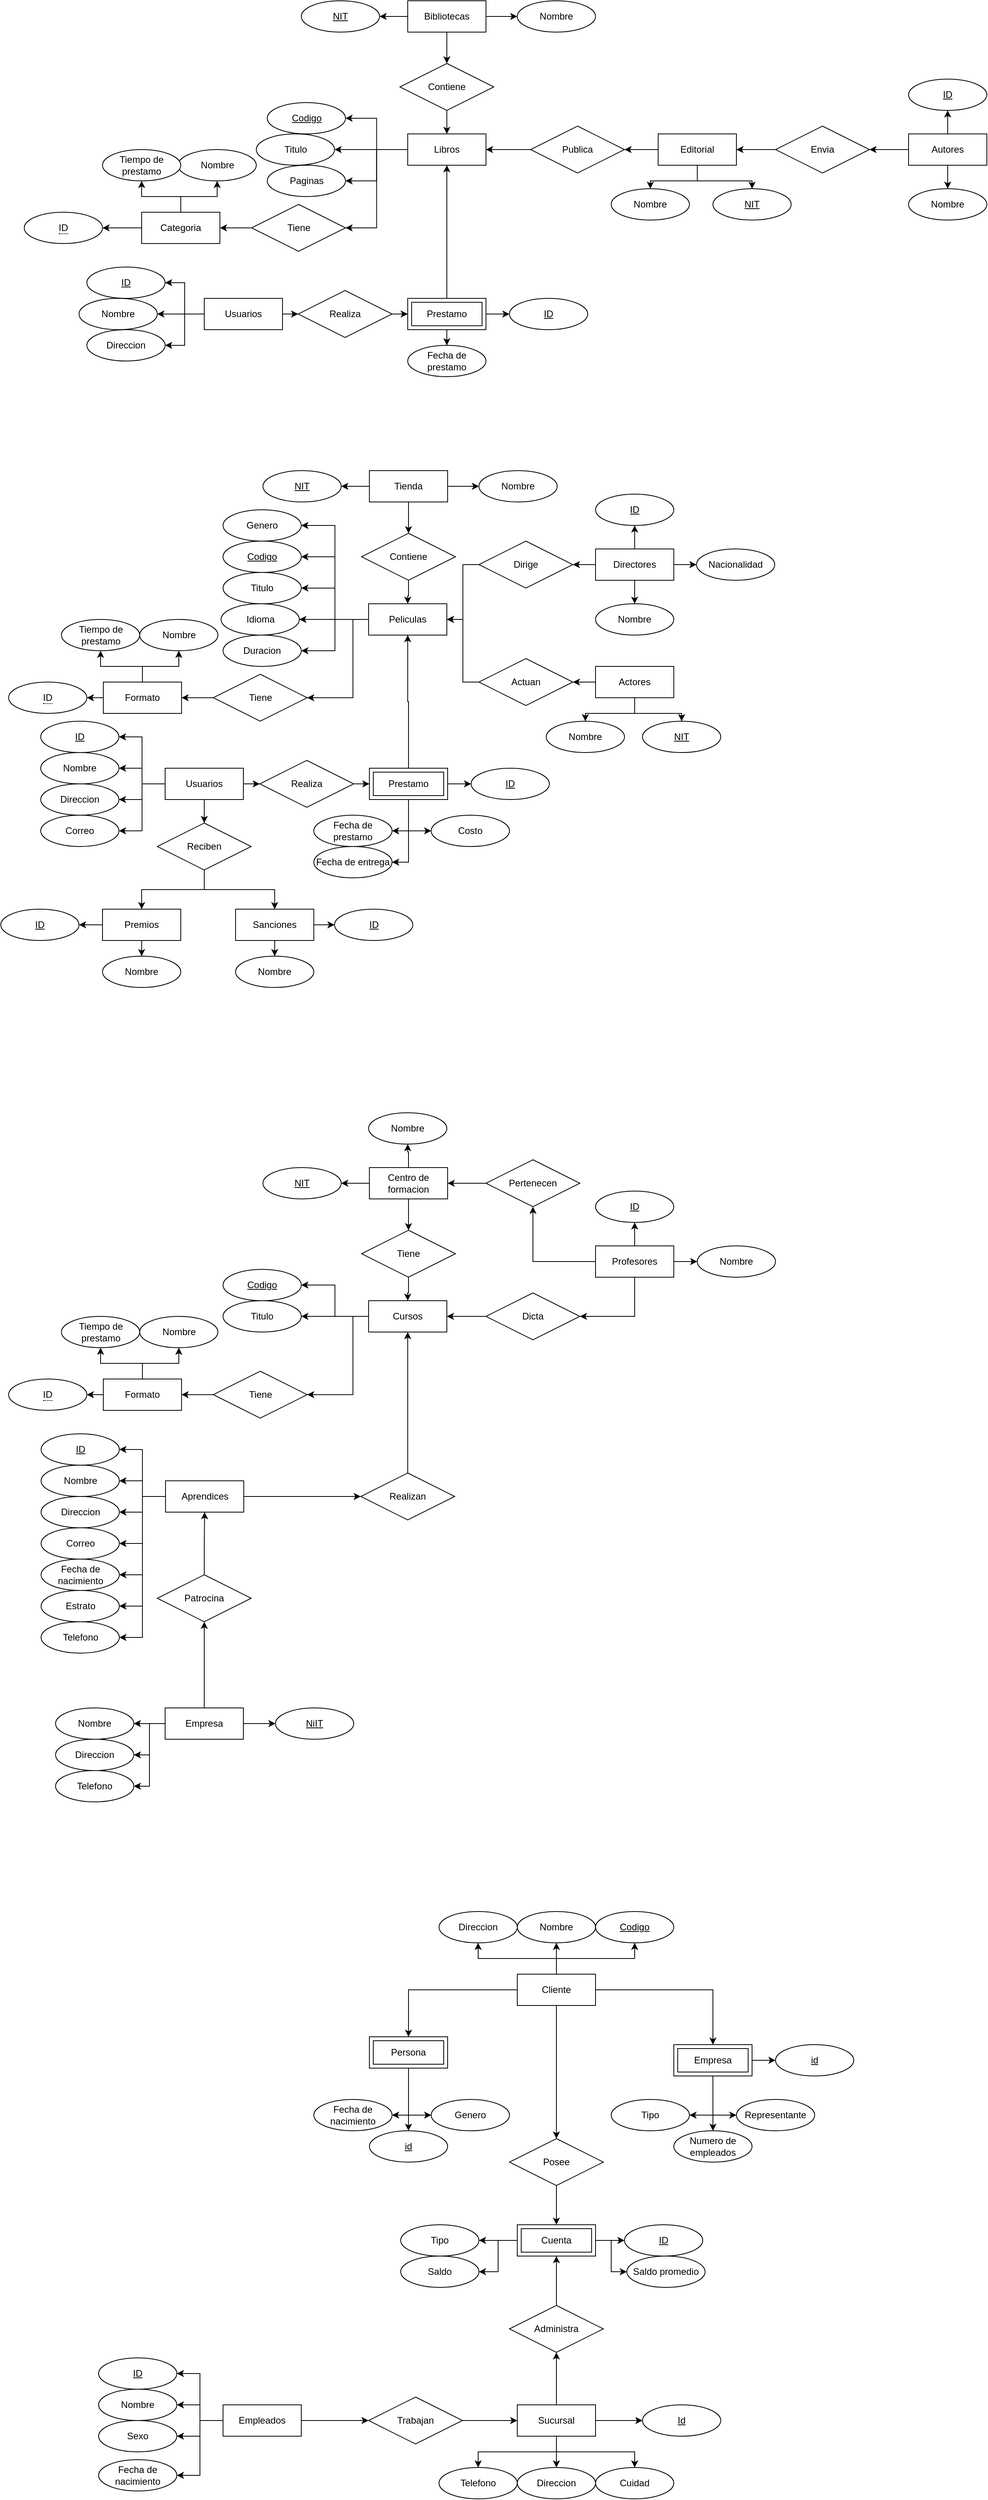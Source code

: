 <mxfile version="21.6.1" type="google">
  <diagram name="Página-1" id="tGKLmrIo5PDmt_P_dmAY">
    <mxGraphModel grid="1" page="1" gridSize="10" guides="1" tooltips="1" connect="1" arrows="1" fold="1" pageScale="1" pageWidth="827" pageHeight="1169" math="0" shadow="0">
      <root>
        <mxCell id="0" />
        <mxCell id="1" parent="0" />
        <mxCell id="y5fUheF3tUzOyBfFli7F-5" style="edgeStyle=orthogonalEdgeStyle;rounded=0;orthogonalLoop=1;jettySize=auto;html=1;entryX=1;entryY=0.5;entryDx=0;entryDy=0;" edge="1" parent="1" source="y5fUheF3tUzOyBfFli7F-1" target="y5fUheF3tUzOyBfFli7F-3">
          <mxGeometry relative="1" as="geometry" />
        </mxCell>
        <mxCell id="y5fUheF3tUzOyBfFli7F-6" style="edgeStyle=orthogonalEdgeStyle;rounded=0;orthogonalLoop=1;jettySize=auto;html=1;entryX=1;entryY=0.5;entryDx=0;entryDy=0;" edge="1" parent="1" source="y5fUheF3tUzOyBfFli7F-1" target="y5fUheF3tUzOyBfFli7F-4">
          <mxGeometry relative="1" as="geometry" />
        </mxCell>
        <mxCell id="y5fUheF3tUzOyBfFli7F-7" style="edgeStyle=orthogonalEdgeStyle;rounded=0;orthogonalLoop=1;jettySize=auto;html=1;entryX=1;entryY=0.5;entryDx=0;entryDy=0;" edge="1" parent="1" source="y5fUheF3tUzOyBfFli7F-1" target="y5fUheF3tUzOyBfFli7F-11">
          <mxGeometry relative="1" as="geometry">
            <mxPoint x="240" y="340" as="targetPoint" />
          </mxGeometry>
        </mxCell>
        <mxCell id="y5fUheF3tUzOyBfFli7F-36" value="" style="edgeStyle=orthogonalEdgeStyle;rounded=0;orthogonalLoop=1;jettySize=auto;html=1;" edge="1" parent="1" source="y5fUheF3tUzOyBfFli7F-1" target="y5fUheF3tUzOyBfFli7F-34">
          <mxGeometry relative="1" as="geometry" />
        </mxCell>
        <mxCell id="y5fUheF3tUzOyBfFli7F-1" value="Usuarios" style="whiteSpace=wrap;html=1;align=center;" vertex="1" parent="1">
          <mxGeometry x="290" y="360" width="100" height="40" as="geometry" />
        </mxCell>
        <mxCell id="y5fUheF3tUzOyBfFli7F-3" value="Nombre" style="ellipse;whiteSpace=wrap;html=1;align=center;" vertex="1" parent="1">
          <mxGeometry x="130" y="360" width="100" height="40" as="geometry" />
        </mxCell>
        <mxCell id="y5fUheF3tUzOyBfFli7F-4" value="Direccion" style="ellipse;whiteSpace=wrap;html=1;align=center;" vertex="1" parent="1">
          <mxGeometry x="140" y="400" width="100" height="40" as="geometry" />
        </mxCell>
        <mxCell id="y5fUheF3tUzOyBfFli7F-58" style="edgeStyle=orthogonalEdgeStyle;rounded=0;orthogonalLoop=1;jettySize=auto;html=1;entryX=0.5;entryY=0;entryDx=0;entryDy=0;" edge="1" parent="1" source="y5fUheF3tUzOyBfFli7F-8" target="y5fUheF3tUzOyBfFli7F-10">
          <mxGeometry relative="1" as="geometry" />
        </mxCell>
        <mxCell id="y5fUheF3tUzOyBfFli7F-59" style="edgeStyle=orthogonalEdgeStyle;rounded=0;orthogonalLoop=1;jettySize=auto;html=1;entryX=0.5;entryY=0;entryDx=0;entryDy=0;" edge="1" parent="1" source="y5fUheF3tUzOyBfFli7F-8" target="y5fUheF3tUzOyBfFli7F-9">
          <mxGeometry relative="1" as="geometry" />
        </mxCell>
        <mxCell id="y5fUheF3tUzOyBfFli7F-65" value="" style="edgeStyle=orthogonalEdgeStyle;rounded=0;orthogonalLoop=1;jettySize=auto;html=1;" edge="1" parent="1" source="y5fUheF3tUzOyBfFli7F-8" target="y5fUheF3tUzOyBfFli7F-60">
          <mxGeometry relative="1" as="geometry" />
        </mxCell>
        <mxCell id="y5fUheF3tUzOyBfFli7F-8" value="Editorial" style="whiteSpace=wrap;html=1;align=center;" vertex="1" parent="1">
          <mxGeometry x="870" y="150" width="100" height="40" as="geometry" />
        </mxCell>
        <mxCell id="y5fUheF3tUzOyBfFli7F-9" value="Nombre&lt;br&gt;" style="ellipse;whiteSpace=wrap;html=1;align=center;" vertex="1" parent="1">
          <mxGeometry x="810" y="220" width="100" height="40" as="geometry" />
        </mxCell>
        <mxCell id="y5fUheF3tUzOyBfFli7F-10" value="NIT" style="ellipse;whiteSpace=wrap;html=1;align=center;fontStyle=4;" vertex="1" parent="1">
          <mxGeometry x="940" y="220" width="100" height="40" as="geometry" />
        </mxCell>
        <mxCell id="y5fUheF3tUzOyBfFli7F-11" value="ID" style="ellipse;whiteSpace=wrap;html=1;align=center;fontStyle=4;" vertex="1" parent="1">
          <mxGeometry x="140" y="320" width="100" height="40" as="geometry" />
        </mxCell>
        <mxCell id="y5fUheF3tUzOyBfFli7F-15" style="edgeStyle=orthogonalEdgeStyle;rounded=0;orthogonalLoop=1;jettySize=auto;html=1;entryX=1;entryY=0.5;entryDx=0;entryDy=0;" edge="1" parent="1" source="y5fUheF3tUzOyBfFli7F-12" target="y5fUheF3tUzOyBfFli7F-14">
          <mxGeometry relative="1" as="geometry" />
        </mxCell>
        <mxCell id="y5fUheF3tUzOyBfFli7F-18" value="" style="edgeStyle=orthogonalEdgeStyle;rounded=0;orthogonalLoop=1;jettySize=auto;html=1;" edge="1" parent="1" source="y5fUheF3tUzOyBfFli7F-12" target="y5fUheF3tUzOyBfFli7F-17">
          <mxGeometry relative="1" as="geometry" />
        </mxCell>
        <mxCell id="y5fUheF3tUzOyBfFli7F-19" value="" style="edgeStyle=orthogonalEdgeStyle;rounded=0;orthogonalLoop=1;jettySize=auto;html=1;" edge="1" parent="1" source="y5fUheF3tUzOyBfFli7F-12" target="y5fUheF3tUzOyBfFli7F-13">
          <mxGeometry relative="1" as="geometry" />
        </mxCell>
        <mxCell id="y5fUheF3tUzOyBfFli7F-12" value="Bibliotecas" style="whiteSpace=wrap;html=1;align=center;" vertex="1" parent="1">
          <mxGeometry x="550" y="-20" width="100" height="40" as="geometry" />
        </mxCell>
        <mxCell id="y5fUheF3tUzOyBfFli7F-25" value="" style="edgeStyle=orthogonalEdgeStyle;rounded=0;orthogonalLoop=1;jettySize=auto;html=1;" edge="1" parent="1" source="y5fUheF3tUzOyBfFli7F-13" target="y5fUheF3tUzOyBfFli7F-20">
          <mxGeometry relative="1" as="geometry" />
        </mxCell>
        <mxCell id="y5fUheF3tUzOyBfFli7F-13" value="Contiene" style="shape=rhombus;perimeter=rhombusPerimeter;whiteSpace=wrap;html=1;align=center;" vertex="1" parent="1">
          <mxGeometry x="540" y="60" width="120" height="60" as="geometry" />
        </mxCell>
        <mxCell id="y5fUheF3tUzOyBfFli7F-14" value="NIT" style="ellipse;whiteSpace=wrap;html=1;align=center;fontStyle=4;" vertex="1" parent="1">
          <mxGeometry x="414" y="-20" width="100" height="40" as="geometry" />
        </mxCell>
        <mxCell id="y5fUheF3tUzOyBfFli7F-17" value="Nombre" style="ellipse;whiteSpace=wrap;html=1;align=center;" vertex="1" parent="1">
          <mxGeometry x="690" y="-20" width="100" height="40" as="geometry" />
        </mxCell>
        <mxCell id="y5fUheF3tUzOyBfFli7F-31" style="edgeStyle=orthogonalEdgeStyle;rounded=0;orthogonalLoop=1;jettySize=auto;html=1;entryX=1;entryY=0.5;entryDx=0;entryDy=0;" edge="1" parent="1" source="y5fUheF3tUzOyBfFli7F-20" target="y5fUheF3tUzOyBfFli7F-29">
          <mxGeometry relative="1" as="geometry" />
        </mxCell>
        <mxCell id="y5fUheF3tUzOyBfFli7F-32" style="edgeStyle=orthogonalEdgeStyle;rounded=0;orthogonalLoop=1;jettySize=auto;html=1;entryX=1;entryY=0.5;entryDx=0;entryDy=0;" edge="1" parent="1" source="y5fUheF3tUzOyBfFli7F-20" target="y5fUheF3tUzOyBfFli7F-30">
          <mxGeometry relative="1" as="geometry" />
        </mxCell>
        <mxCell id="y5fUheF3tUzOyBfFli7F-33" style="edgeStyle=orthogonalEdgeStyle;rounded=0;orthogonalLoop=1;jettySize=auto;html=1;entryX=1;entryY=0.5;entryDx=0;entryDy=0;" edge="1" parent="1" source="y5fUheF3tUzOyBfFli7F-20" target="y5fUheF3tUzOyBfFli7F-27">
          <mxGeometry relative="1" as="geometry" />
        </mxCell>
        <mxCell id="y5fUheF3tUzOyBfFli7F-44" style="edgeStyle=orthogonalEdgeStyle;rounded=0;orthogonalLoop=1;jettySize=auto;html=1;entryX=1;entryY=0.5;entryDx=0;entryDy=0;" edge="1" parent="1" source="y5fUheF3tUzOyBfFli7F-20" target="y5fUheF3tUzOyBfFli7F-43">
          <mxGeometry relative="1" as="geometry" />
        </mxCell>
        <mxCell id="y5fUheF3tUzOyBfFli7F-20" value="Libros" style="whiteSpace=wrap;html=1;align=center;" vertex="1" parent="1">
          <mxGeometry x="550" y="150" width="100" height="40" as="geometry" />
        </mxCell>
        <mxCell id="y5fUheF3tUzOyBfFli7F-23" value="" style="edgeStyle=orthogonalEdgeStyle;rounded=0;orthogonalLoop=1;jettySize=auto;html=1;" edge="1" parent="1" source="y5fUheF3tUzOyBfFli7F-21" target="y5fUheF3tUzOyBfFli7F-22">
          <mxGeometry relative="1" as="geometry" />
        </mxCell>
        <mxCell id="y5fUheF3tUzOyBfFli7F-56" value="" style="edgeStyle=orthogonalEdgeStyle;rounded=0;orthogonalLoop=1;jettySize=auto;html=1;" edge="1" parent="1" source="y5fUheF3tUzOyBfFli7F-21" target="y5fUheF3tUzOyBfFli7F-55">
          <mxGeometry relative="1" as="geometry" />
        </mxCell>
        <mxCell id="y5fUheF3tUzOyBfFli7F-57" value="" style="edgeStyle=orthogonalEdgeStyle;rounded=0;orthogonalLoop=1;jettySize=auto;html=1;" edge="1" parent="1" source="y5fUheF3tUzOyBfFli7F-21" target="y5fUheF3tUzOyBfFli7F-54">
          <mxGeometry relative="1" as="geometry" />
        </mxCell>
        <mxCell id="y5fUheF3tUzOyBfFli7F-21" value="Autores" style="whiteSpace=wrap;html=1;align=center;" vertex="1" parent="1">
          <mxGeometry x="1190" y="150" width="100" height="40" as="geometry" />
        </mxCell>
        <mxCell id="y5fUheF3tUzOyBfFli7F-64" style="edgeStyle=orthogonalEdgeStyle;rounded=0;orthogonalLoop=1;jettySize=auto;html=1;entryX=1;entryY=0.5;entryDx=0;entryDy=0;" edge="1" parent="1" source="y5fUheF3tUzOyBfFli7F-22" target="y5fUheF3tUzOyBfFli7F-8">
          <mxGeometry relative="1" as="geometry" />
        </mxCell>
        <mxCell id="y5fUheF3tUzOyBfFli7F-22" value="Envia" style="shape=rhombus;perimeter=rhombusPerimeter;whiteSpace=wrap;html=1;align=center;" vertex="1" parent="1">
          <mxGeometry x="1020" y="140" width="120" height="60" as="geometry" />
        </mxCell>
        <mxCell id="y5fUheF3tUzOyBfFli7F-27" value="Paginas" style="ellipse;whiteSpace=wrap;html=1;align=center;" vertex="1" parent="1">
          <mxGeometry x="370.5" y="190" width="100" height="40" as="geometry" />
        </mxCell>
        <mxCell id="y5fUheF3tUzOyBfFli7F-29" value="Titulo" style="ellipse;whiteSpace=wrap;html=1;align=center;" vertex="1" parent="1">
          <mxGeometry x="356.5" y="150" width="100" height="40" as="geometry" />
        </mxCell>
        <mxCell id="y5fUheF3tUzOyBfFli7F-30" value="Codigo" style="ellipse;whiteSpace=wrap;html=1;align=center;fontStyle=4;" vertex="1" parent="1">
          <mxGeometry x="370.5" y="110" width="100" height="40" as="geometry" />
        </mxCell>
        <mxCell id="y5fUheF3tUzOyBfFli7F-40" value="" style="edgeStyle=orthogonalEdgeStyle;rounded=0;orthogonalLoop=1;jettySize=auto;html=1;entryX=0;entryY=0.5;entryDx=0;entryDy=0;" edge="1" parent="1" source="y5fUheF3tUzOyBfFli7F-34" target="y5fUheF3tUzOyBfFli7F-41">
          <mxGeometry relative="1" as="geometry">
            <mxPoint x="550" y="380" as="targetPoint" />
          </mxGeometry>
        </mxCell>
        <mxCell id="y5fUheF3tUzOyBfFli7F-34" value="Realiza" style="shape=rhombus;perimeter=rhombusPerimeter;whiteSpace=wrap;html=1;align=center;" vertex="1" parent="1">
          <mxGeometry x="410" y="350" width="120" height="60" as="geometry" />
        </mxCell>
        <mxCell id="y5fUheF3tUzOyBfFli7F-53" style="edgeStyle=orthogonalEdgeStyle;rounded=0;orthogonalLoop=1;jettySize=auto;html=1;entryX=0.5;entryY=1;entryDx=0;entryDy=0;" edge="1" parent="1" source="y5fUheF3tUzOyBfFli7F-41" target="y5fUheF3tUzOyBfFli7F-20">
          <mxGeometry relative="1" as="geometry" />
        </mxCell>
        <mxCell id="y5fUheF3tUzOyBfFli7F-69" value="" style="edgeStyle=orthogonalEdgeStyle;rounded=0;orthogonalLoop=1;jettySize=auto;html=1;" edge="1" parent="1" source="y5fUheF3tUzOyBfFli7F-41" target="y5fUheF3tUzOyBfFli7F-66">
          <mxGeometry relative="1" as="geometry" />
        </mxCell>
        <mxCell id="y5fUheF3tUzOyBfFli7F-70" value="" style="edgeStyle=orthogonalEdgeStyle;rounded=0;orthogonalLoop=1;jettySize=auto;html=1;" edge="1" parent="1" source="y5fUheF3tUzOyBfFli7F-41" target="y5fUheF3tUzOyBfFli7F-68">
          <mxGeometry relative="1" as="geometry" />
        </mxCell>
        <mxCell id="y5fUheF3tUzOyBfFli7F-41" value="Prestamo" style="shape=ext;margin=3;double=1;whiteSpace=wrap;html=1;align=center;" vertex="1" parent="1">
          <mxGeometry x="550" y="360" width="100" height="40" as="geometry" />
        </mxCell>
        <mxCell id="y5fUheF3tUzOyBfFli7F-46" value="" style="edgeStyle=orthogonalEdgeStyle;rounded=0;orthogonalLoop=1;jettySize=auto;html=1;" edge="1" parent="1" source="y5fUheF3tUzOyBfFli7F-43" target="y5fUheF3tUzOyBfFli7F-45">
          <mxGeometry relative="1" as="geometry" />
        </mxCell>
        <mxCell id="y5fUheF3tUzOyBfFli7F-43" value="Tiene" style="shape=rhombus;perimeter=rhombusPerimeter;whiteSpace=wrap;html=1;align=center;" vertex="1" parent="1">
          <mxGeometry x="350.5" y="240" width="120" height="60" as="geometry" />
        </mxCell>
        <mxCell id="y5fUheF3tUzOyBfFli7F-49" value="" style="edgeStyle=orthogonalEdgeStyle;rounded=0;orthogonalLoop=1;jettySize=auto;html=1;" edge="1" parent="1" source="y5fUheF3tUzOyBfFli7F-45" target="y5fUheF3tUzOyBfFli7F-47">
          <mxGeometry relative="1" as="geometry" />
        </mxCell>
        <mxCell id="y5fUheF3tUzOyBfFli7F-50" value="" style="edgeStyle=orthogonalEdgeStyle;rounded=0;orthogonalLoop=1;jettySize=auto;html=1;" edge="1" parent="1" source="y5fUheF3tUzOyBfFli7F-45" target="y5fUheF3tUzOyBfFli7F-48">
          <mxGeometry relative="1" as="geometry" />
        </mxCell>
        <mxCell id="y5fUheF3tUzOyBfFli7F-52" style="edgeStyle=orthogonalEdgeStyle;rounded=0;orthogonalLoop=1;jettySize=auto;html=1;entryX=0.5;entryY=1;entryDx=0;entryDy=0;" edge="1" parent="1" source="y5fUheF3tUzOyBfFli7F-45" target="y5fUheF3tUzOyBfFli7F-51">
          <mxGeometry relative="1" as="geometry" />
        </mxCell>
        <mxCell id="y5fUheF3tUzOyBfFli7F-45" value="Categoria" style="whiteSpace=wrap;html=1;align=center;" vertex="1" parent="1">
          <mxGeometry x="210" y="250" width="100" height="40" as="geometry" />
        </mxCell>
        <mxCell id="y5fUheF3tUzOyBfFli7F-47" value="&lt;span style=&quot;border-bottom: 1px dotted&quot;&gt;ID&lt;/span&gt;" style="ellipse;whiteSpace=wrap;html=1;align=center;" vertex="1" parent="1">
          <mxGeometry x="60" y="250" width="100" height="40" as="geometry" />
        </mxCell>
        <mxCell id="y5fUheF3tUzOyBfFli7F-48" value="Nombre" style="ellipse;whiteSpace=wrap;html=1;align=center;" vertex="1" parent="1">
          <mxGeometry x="256.5" y="170" width="100" height="40" as="geometry" />
        </mxCell>
        <mxCell id="y5fUheF3tUzOyBfFli7F-51" value="Tiempo de prestamo" style="ellipse;whiteSpace=wrap;html=1;align=center;" vertex="1" parent="1">
          <mxGeometry x="160" y="170" width="100" height="40" as="geometry" />
        </mxCell>
        <mxCell id="y5fUheF3tUzOyBfFli7F-54" value="ID" style="ellipse;whiteSpace=wrap;html=1;align=center;fontStyle=4;" vertex="1" parent="1">
          <mxGeometry x="1190" y="80" width="100" height="40" as="geometry" />
        </mxCell>
        <mxCell id="y5fUheF3tUzOyBfFli7F-55" value="Nombre" style="ellipse;whiteSpace=wrap;html=1;align=center;" vertex="1" parent="1">
          <mxGeometry x="1190" y="220" width="100" height="40" as="geometry" />
        </mxCell>
        <mxCell id="y5fUheF3tUzOyBfFli7F-63" value="" style="edgeStyle=orthogonalEdgeStyle;rounded=0;orthogonalLoop=1;jettySize=auto;html=1;" edge="1" parent="1" source="y5fUheF3tUzOyBfFli7F-60" target="y5fUheF3tUzOyBfFli7F-20">
          <mxGeometry relative="1" as="geometry" />
        </mxCell>
        <mxCell id="y5fUheF3tUzOyBfFli7F-60" value="Publica" style="shape=rhombus;perimeter=rhombusPerimeter;whiteSpace=wrap;html=1;align=center;" vertex="1" parent="1">
          <mxGeometry x="707" y="140" width="120" height="60" as="geometry" />
        </mxCell>
        <mxCell id="y5fUheF3tUzOyBfFli7F-66" value="ID" style="ellipse;whiteSpace=wrap;html=1;align=center;fontStyle=4;" vertex="1" parent="1">
          <mxGeometry x="680" y="360" width="100" height="40" as="geometry" />
        </mxCell>
        <mxCell id="y5fUheF3tUzOyBfFli7F-68" value="Fecha de prestamo" style="ellipse;whiteSpace=wrap;html=1;align=center;" vertex="1" parent="1">
          <mxGeometry x="550" y="420" width="100" height="40" as="geometry" />
        </mxCell>
        <mxCell id="y5fUheF3tUzOyBfFli7F-71" style="edgeStyle=orthogonalEdgeStyle;rounded=0;orthogonalLoop=1;jettySize=auto;html=1;entryX=1;entryY=0.5;entryDx=0;entryDy=0;" edge="1" parent="1" source="y5fUheF3tUzOyBfFli7F-75" target="y5fUheF3tUzOyBfFli7F-76">
          <mxGeometry relative="1" as="geometry" />
        </mxCell>
        <mxCell id="y5fUheF3tUzOyBfFli7F-72" style="edgeStyle=orthogonalEdgeStyle;rounded=0;orthogonalLoop=1;jettySize=auto;html=1;entryX=1;entryY=0.5;entryDx=0;entryDy=0;" edge="1" parent="1" source="y5fUheF3tUzOyBfFli7F-75" target="y5fUheF3tUzOyBfFli7F-77">
          <mxGeometry relative="1" as="geometry" />
        </mxCell>
        <mxCell id="y5fUheF3tUzOyBfFli7F-73" style="edgeStyle=orthogonalEdgeStyle;rounded=0;orthogonalLoop=1;jettySize=auto;html=1;entryX=1;entryY=0.5;entryDx=0;entryDy=0;" edge="1" parent="1" source="y5fUheF3tUzOyBfFli7F-75" target="y5fUheF3tUzOyBfFli7F-84">
          <mxGeometry relative="1" as="geometry">
            <mxPoint x="191" y="940" as="targetPoint" />
          </mxGeometry>
        </mxCell>
        <mxCell id="y5fUheF3tUzOyBfFli7F-74" value="" style="edgeStyle=orthogonalEdgeStyle;rounded=0;orthogonalLoop=1;jettySize=auto;html=1;" edge="1" parent="1" source="y5fUheF3tUzOyBfFli7F-75" target="y5fUheF3tUzOyBfFli7F-108">
          <mxGeometry relative="1" as="geometry" />
        </mxCell>
        <mxCell id="y5fUheF3tUzOyBfFli7F-129" style="edgeStyle=orthogonalEdgeStyle;rounded=0;orthogonalLoop=1;jettySize=auto;html=1;entryX=1;entryY=0.5;entryDx=0;entryDy=0;" edge="1" parent="1" source="y5fUheF3tUzOyBfFli7F-75" target="y5fUheF3tUzOyBfFli7F-128">
          <mxGeometry relative="1" as="geometry" />
        </mxCell>
        <mxCell id="y5fUheF3tUzOyBfFli7F-159" value="" style="edgeStyle=orthogonalEdgeStyle;rounded=0;orthogonalLoop=1;jettySize=auto;html=1;" edge="1" parent="1" source="y5fUheF3tUzOyBfFli7F-75" target="y5fUheF3tUzOyBfFli7F-146">
          <mxGeometry relative="1" as="geometry" />
        </mxCell>
        <mxCell id="y5fUheF3tUzOyBfFli7F-75" value="Usuarios" style="whiteSpace=wrap;html=1;align=center;" vertex="1" parent="1">
          <mxGeometry x="240" y="960" width="100" height="40" as="geometry" />
        </mxCell>
        <mxCell id="y5fUheF3tUzOyBfFli7F-76" value="Nombre" style="ellipse;whiteSpace=wrap;html=1;align=center;" vertex="1" parent="1">
          <mxGeometry x="81" y="940" width="100" height="40" as="geometry" />
        </mxCell>
        <mxCell id="y5fUheF3tUzOyBfFli7F-77" value="Direccion" style="ellipse;whiteSpace=wrap;html=1;align=center;" vertex="1" parent="1">
          <mxGeometry x="81" y="980" width="100" height="40" as="geometry" />
        </mxCell>
        <mxCell id="y5fUheF3tUzOyBfFli7F-78" style="edgeStyle=orthogonalEdgeStyle;rounded=0;orthogonalLoop=1;jettySize=auto;html=1;entryX=0.5;entryY=0;entryDx=0;entryDy=0;" edge="1" parent="1" source="y5fUheF3tUzOyBfFli7F-81" target="y5fUheF3tUzOyBfFli7F-83">
          <mxGeometry relative="1" as="geometry" />
        </mxCell>
        <mxCell id="y5fUheF3tUzOyBfFli7F-79" style="edgeStyle=orthogonalEdgeStyle;rounded=0;orthogonalLoop=1;jettySize=auto;html=1;entryX=0.5;entryY=0;entryDx=0;entryDy=0;" edge="1" parent="1" source="y5fUheF3tUzOyBfFli7F-81" target="y5fUheF3tUzOyBfFli7F-82">
          <mxGeometry relative="1" as="geometry" />
        </mxCell>
        <mxCell id="y5fUheF3tUzOyBfFli7F-80" value="" style="edgeStyle=orthogonalEdgeStyle;rounded=0;orthogonalLoop=1;jettySize=auto;html=1;" edge="1" parent="1" source="y5fUheF3tUzOyBfFli7F-81" target="y5fUheF3tUzOyBfFli7F-125">
          <mxGeometry relative="1" as="geometry" />
        </mxCell>
        <mxCell id="y5fUheF3tUzOyBfFli7F-81" value="Actores" style="whiteSpace=wrap;html=1;align=center;" vertex="1" parent="1">
          <mxGeometry x="790" y="830" width="100" height="40" as="geometry" />
        </mxCell>
        <mxCell id="y5fUheF3tUzOyBfFli7F-82" value="Nombre&lt;br&gt;" style="ellipse;whiteSpace=wrap;html=1;align=center;" vertex="1" parent="1">
          <mxGeometry x="727" y="900" width="100" height="40" as="geometry" />
        </mxCell>
        <mxCell id="y5fUheF3tUzOyBfFli7F-83" value="NIT" style="ellipse;whiteSpace=wrap;html=1;align=center;fontStyle=4;" vertex="1" parent="1">
          <mxGeometry x="850" y="900" width="100" height="40" as="geometry" />
        </mxCell>
        <mxCell id="y5fUheF3tUzOyBfFli7F-84" value="ID" style="ellipse;whiteSpace=wrap;html=1;align=center;fontStyle=4;" vertex="1" parent="1">
          <mxGeometry x="81" y="900" width="100" height="40" as="geometry" />
        </mxCell>
        <mxCell id="y5fUheF3tUzOyBfFli7F-85" style="edgeStyle=orthogonalEdgeStyle;rounded=0;orthogonalLoop=1;jettySize=auto;html=1;entryX=1;entryY=0.5;entryDx=0;entryDy=0;" edge="1" parent="1" source="y5fUheF3tUzOyBfFli7F-88" target="y5fUheF3tUzOyBfFli7F-91">
          <mxGeometry relative="1" as="geometry" />
        </mxCell>
        <mxCell id="y5fUheF3tUzOyBfFli7F-86" value="" style="edgeStyle=orthogonalEdgeStyle;rounded=0;orthogonalLoop=1;jettySize=auto;html=1;" edge="1" parent="1" source="y5fUheF3tUzOyBfFli7F-88" target="y5fUheF3tUzOyBfFli7F-92">
          <mxGeometry relative="1" as="geometry" />
        </mxCell>
        <mxCell id="y5fUheF3tUzOyBfFli7F-87" value="" style="edgeStyle=orthogonalEdgeStyle;rounded=0;orthogonalLoop=1;jettySize=auto;html=1;" edge="1" parent="1" source="y5fUheF3tUzOyBfFli7F-88" target="y5fUheF3tUzOyBfFli7F-90">
          <mxGeometry relative="1" as="geometry" />
        </mxCell>
        <mxCell id="y5fUheF3tUzOyBfFli7F-88" value="Tienda" style="whiteSpace=wrap;html=1;align=center;" vertex="1" parent="1">
          <mxGeometry x="501" y="580" width="100" height="40" as="geometry" />
        </mxCell>
        <mxCell id="y5fUheF3tUzOyBfFli7F-89" value="" style="edgeStyle=orthogonalEdgeStyle;rounded=0;orthogonalLoop=1;jettySize=auto;html=1;" edge="1" parent="1" source="y5fUheF3tUzOyBfFli7F-90" target="y5fUheF3tUzOyBfFli7F-97">
          <mxGeometry relative="1" as="geometry" />
        </mxCell>
        <mxCell id="y5fUheF3tUzOyBfFli7F-90" value="Contiene" style="shape=rhombus;perimeter=rhombusPerimeter;whiteSpace=wrap;html=1;align=center;" vertex="1" parent="1">
          <mxGeometry x="491" y="660" width="120" height="60" as="geometry" />
        </mxCell>
        <mxCell id="y5fUheF3tUzOyBfFli7F-91" value="NIT" style="ellipse;whiteSpace=wrap;html=1;align=center;fontStyle=4;" vertex="1" parent="1">
          <mxGeometry x="365" y="580" width="100" height="40" as="geometry" />
        </mxCell>
        <mxCell id="y5fUheF3tUzOyBfFli7F-92" value="Nombre" style="ellipse;whiteSpace=wrap;html=1;align=center;" vertex="1" parent="1">
          <mxGeometry x="641" y="580" width="100" height="40" as="geometry" />
        </mxCell>
        <mxCell id="y5fUheF3tUzOyBfFli7F-93" style="edgeStyle=orthogonalEdgeStyle;rounded=0;orthogonalLoop=1;jettySize=auto;html=1;entryX=1;entryY=0.5;entryDx=0;entryDy=0;" edge="1" parent="1" source="y5fUheF3tUzOyBfFli7F-97" target="y5fUheF3tUzOyBfFli7F-105">
          <mxGeometry relative="1" as="geometry" />
        </mxCell>
        <mxCell id="y5fUheF3tUzOyBfFli7F-94" style="edgeStyle=orthogonalEdgeStyle;rounded=0;orthogonalLoop=1;jettySize=auto;html=1;entryX=1;entryY=0.5;entryDx=0;entryDy=0;" edge="1" parent="1" source="y5fUheF3tUzOyBfFli7F-97" target="y5fUheF3tUzOyBfFli7F-106">
          <mxGeometry relative="1" as="geometry" />
        </mxCell>
        <mxCell id="y5fUheF3tUzOyBfFli7F-95" style="edgeStyle=orthogonalEdgeStyle;rounded=0;orthogonalLoop=1;jettySize=auto;html=1;entryX=1;entryY=0.5;entryDx=0;entryDy=0;" edge="1" parent="1" source="y5fUheF3tUzOyBfFli7F-97" target="y5fUheF3tUzOyBfFli7F-104">
          <mxGeometry relative="1" as="geometry" />
        </mxCell>
        <mxCell id="y5fUheF3tUzOyBfFli7F-96" style="edgeStyle=orthogonalEdgeStyle;rounded=0;orthogonalLoop=1;jettySize=auto;html=1;entryX=1;entryY=0.5;entryDx=0;entryDy=0;" edge="1" parent="1" source="y5fUheF3tUzOyBfFli7F-97" target="y5fUheF3tUzOyBfFli7F-114">
          <mxGeometry relative="1" as="geometry">
            <Array as="points">
              <mxPoint x="480" y="770" />
              <mxPoint x="480" y="870" />
            </Array>
          </mxGeometry>
        </mxCell>
        <mxCell id="y5fUheF3tUzOyBfFli7F-131" style="edgeStyle=orthogonalEdgeStyle;rounded=0;orthogonalLoop=1;jettySize=auto;html=1;entryX=1;entryY=0.5;entryDx=0;entryDy=0;" edge="1" parent="1" source="y5fUheF3tUzOyBfFli7F-97" target="y5fUheF3tUzOyBfFli7F-130">
          <mxGeometry relative="1" as="geometry" />
        </mxCell>
        <mxCell id="y5fUheF3tUzOyBfFli7F-134" style="edgeStyle=orthogonalEdgeStyle;rounded=0;orthogonalLoop=1;jettySize=auto;html=1;entryX=1;entryY=0.5;entryDx=0;entryDy=0;" edge="1" parent="1" source="y5fUheF3tUzOyBfFli7F-97" target="y5fUheF3tUzOyBfFli7F-132">
          <mxGeometry relative="1" as="geometry" />
        </mxCell>
        <mxCell id="y5fUheF3tUzOyBfFli7F-97" value="Peliculas" style="whiteSpace=wrap;html=1;align=center;" vertex="1" parent="1">
          <mxGeometry x="500" y="750" width="100" height="40" as="geometry" />
        </mxCell>
        <mxCell id="y5fUheF3tUzOyBfFli7F-98" value="" style="edgeStyle=orthogonalEdgeStyle;rounded=0;orthogonalLoop=1;jettySize=auto;html=1;" edge="1" parent="1" source="y5fUheF3tUzOyBfFli7F-101" target="y5fUheF3tUzOyBfFli7F-103">
          <mxGeometry relative="1" as="geometry" />
        </mxCell>
        <mxCell id="y5fUheF3tUzOyBfFli7F-99" value="" style="edgeStyle=orthogonalEdgeStyle;rounded=0;orthogonalLoop=1;jettySize=auto;html=1;" edge="1" parent="1" source="y5fUheF3tUzOyBfFli7F-101" target="y5fUheF3tUzOyBfFli7F-123">
          <mxGeometry relative="1" as="geometry" />
        </mxCell>
        <mxCell id="y5fUheF3tUzOyBfFli7F-100" value="" style="edgeStyle=orthogonalEdgeStyle;rounded=0;orthogonalLoop=1;jettySize=auto;html=1;" edge="1" parent="1" source="y5fUheF3tUzOyBfFli7F-101" target="y5fUheF3tUzOyBfFli7F-122">
          <mxGeometry relative="1" as="geometry" />
        </mxCell>
        <mxCell id="y5fUheF3tUzOyBfFli7F-140" value="" style="edgeStyle=orthogonalEdgeStyle;rounded=0;orthogonalLoop=1;jettySize=auto;html=1;" edge="1" parent="1" source="y5fUheF3tUzOyBfFli7F-101" target="y5fUheF3tUzOyBfFli7F-138">
          <mxGeometry relative="1" as="geometry" />
        </mxCell>
        <mxCell id="y5fUheF3tUzOyBfFli7F-101" value="Directores" style="whiteSpace=wrap;html=1;align=center;" vertex="1" parent="1">
          <mxGeometry x="790" y="680" width="100" height="40" as="geometry" />
        </mxCell>
        <mxCell id="y5fUheF3tUzOyBfFli7F-141" style="edgeStyle=orthogonalEdgeStyle;rounded=0;orthogonalLoop=1;jettySize=auto;html=1;entryX=1;entryY=0.5;entryDx=0;entryDy=0;" edge="1" parent="1" source="y5fUheF3tUzOyBfFli7F-103" target="y5fUheF3tUzOyBfFli7F-97">
          <mxGeometry relative="1" as="geometry" />
        </mxCell>
        <mxCell id="y5fUheF3tUzOyBfFli7F-103" value="Dirige" style="shape=rhombus;perimeter=rhombusPerimeter;whiteSpace=wrap;html=1;align=center;" vertex="1" parent="1">
          <mxGeometry x="641" y="670" width="120" height="60" as="geometry" />
        </mxCell>
        <mxCell id="y5fUheF3tUzOyBfFli7F-104" value="Idioma" style="ellipse;whiteSpace=wrap;html=1;align=center;" vertex="1" parent="1">
          <mxGeometry x="311.5" y="750" width="100" height="40" as="geometry" />
        </mxCell>
        <mxCell id="y5fUheF3tUzOyBfFli7F-105" value="Titulo" style="ellipse;whiteSpace=wrap;html=1;align=center;" vertex="1" parent="1">
          <mxGeometry x="314" y="710" width="100" height="40" as="geometry" />
        </mxCell>
        <mxCell id="y5fUheF3tUzOyBfFli7F-106" value="Codigo" style="ellipse;whiteSpace=wrap;html=1;align=center;fontStyle=4;" vertex="1" parent="1">
          <mxGeometry x="314" y="670" width="100" height="40" as="geometry" />
        </mxCell>
        <mxCell id="y5fUheF3tUzOyBfFli7F-107" value="" style="edgeStyle=orthogonalEdgeStyle;rounded=0;orthogonalLoop=1;jettySize=auto;html=1;entryX=0;entryY=0.5;entryDx=0;entryDy=0;" edge="1" parent="1" source="y5fUheF3tUzOyBfFli7F-108" target="y5fUheF3tUzOyBfFli7F-112">
          <mxGeometry relative="1" as="geometry">
            <mxPoint x="501" y="980" as="targetPoint" />
          </mxGeometry>
        </mxCell>
        <mxCell id="y5fUheF3tUzOyBfFli7F-108" value="Realiza" style="shape=rhombus;perimeter=rhombusPerimeter;whiteSpace=wrap;html=1;align=center;" vertex="1" parent="1">
          <mxGeometry x="361" y="950" width="120" height="60" as="geometry" />
        </mxCell>
        <mxCell id="y5fUheF3tUzOyBfFli7F-109" style="edgeStyle=orthogonalEdgeStyle;rounded=0;orthogonalLoop=1;jettySize=auto;html=1;entryX=0.5;entryY=1;entryDx=0;entryDy=0;" edge="1" parent="1" source="y5fUheF3tUzOyBfFli7F-112" target="y5fUheF3tUzOyBfFli7F-97">
          <mxGeometry relative="1" as="geometry" />
        </mxCell>
        <mxCell id="y5fUheF3tUzOyBfFli7F-110" value="" style="edgeStyle=orthogonalEdgeStyle;rounded=0;orthogonalLoop=1;jettySize=auto;html=1;" edge="1" parent="1" source="y5fUheF3tUzOyBfFli7F-112" target="y5fUheF3tUzOyBfFli7F-126">
          <mxGeometry relative="1" as="geometry" />
        </mxCell>
        <mxCell id="y5fUheF3tUzOyBfFli7F-143" style="edgeStyle=orthogonalEdgeStyle;rounded=0;orthogonalLoop=1;jettySize=auto;html=1;entryX=1;entryY=0.5;entryDx=0;entryDy=0;" edge="1" parent="1" source="y5fUheF3tUzOyBfFli7F-112" target="y5fUheF3tUzOyBfFli7F-127">
          <mxGeometry relative="1" as="geometry" />
        </mxCell>
        <mxCell id="y5fUheF3tUzOyBfFli7F-144" style="edgeStyle=orthogonalEdgeStyle;rounded=0;orthogonalLoop=1;jettySize=auto;html=1;entryX=1;entryY=0.5;entryDx=0;entryDy=0;" edge="1" parent="1" source="y5fUheF3tUzOyBfFli7F-112" target="y5fUheF3tUzOyBfFli7F-142">
          <mxGeometry relative="1" as="geometry" />
        </mxCell>
        <mxCell id="y5fUheF3tUzOyBfFli7F-163" style="edgeStyle=orthogonalEdgeStyle;rounded=0;orthogonalLoop=1;jettySize=auto;html=1;entryX=0;entryY=0.5;entryDx=0;entryDy=0;" edge="1" parent="1" source="y5fUheF3tUzOyBfFli7F-112" target="y5fUheF3tUzOyBfFli7F-162">
          <mxGeometry relative="1" as="geometry" />
        </mxCell>
        <mxCell id="y5fUheF3tUzOyBfFli7F-112" value="Prestamo" style="shape=ext;margin=3;double=1;whiteSpace=wrap;html=1;align=center;" vertex="1" parent="1">
          <mxGeometry x="501" y="960" width="100" height="40" as="geometry" />
        </mxCell>
        <mxCell id="y5fUheF3tUzOyBfFli7F-113" value="" style="edgeStyle=orthogonalEdgeStyle;rounded=0;orthogonalLoop=1;jettySize=auto;html=1;" edge="1" parent="1" source="y5fUheF3tUzOyBfFli7F-114" target="y5fUheF3tUzOyBfFli7F-118">
          <mxGeometry relative="1" as="geometry" />
        </mxCell>
        <mxCell id="y5fUheF3tUzOyBfFli7F-114" value="Tiene" style="shape=rhombus;perimeter=rhombusPerimeter;whiteSpace=wrap;html=1;align=center;" vertex="1" parent="1">
          <mxGeometry x="301.5" y="840" width="120" height="60" as="geometry" />
        </mxCell>
        <mxCell id="y5fUheF3tUzOyBfFli7F-115" value="" style="edgeStyle=orthogonalEdgeStyle;rounded=0;orthogonalLoop=1;jettySize=auto;html=1;" edge="1" parent="1" source="y5fUheF3tUzOyBfFli7F-118" target="y5fUheF3tUzOyBfFli7F-119">
          <mxGeometry relative="1" as="geometry" />
        </mxCell>
        <mxCell id="y5fUheF3tUzOyBfFli7F-116" value="" style="edgeStyle=orthogonalEdgeStyle;rounded=0;orthogonalLoop=1;jettySize=auto;html=1;" edge="1" parent="1" source="y5fUheF3tUzOyBfFli7F-118" target="y5fUheF3tUzOyBfFli7F-120">
          <mxGeometry relative="1" as="geometry" />
        </mxCell>
        <mxCell id="y5fUheF3tUzOyBfFli7F-117" style="edgeStyle=orthogonalEdgeStyle;rounded=0;orthogonalLoop=1;jettySize=auto;html=1;entryX=0.5;entryY=1;entryDx=0;entryDy=0;" edge="1" parent="1" source="y5fUheF3tUzOyBfFli7F-118" target="y5fUheF3tUzOyBfFli7F-121">
          <mxGeometry relative="1" as="geometry" />
        </mxCell>
        <mxCell id="y5fUheF3tUzOyBfFli7F-118" value="Formato" style="whiteSpace=wrap;html=1;align=center;" vertex="1" parent="1">
          <mxGeometry x="161" y="850" width="100" height="40" as="geometry" />
        </mxCell>
        <mxCell id="y5fUheF3tUzOyBfFli7F-119" value="&lt;span style=&quot;border-bottom: 1px dotted&quot;&gt;ID&lt;/span&gt;" style="ellipse;whiteSpace=wrap;html=1;align=center;" vertex="1" parent="1">
          <mxGeometry x="40" y="850" width="100" height="40" as="geometry" />
        </mxCell>
        <mxCell id="y5fUheF3tUzOyBfFli7F-120" value="Nombre" style="ellipse;whiteSpace=wrap;html=1;align=center;" vertex="1" parent="1">
          <mxGeometry x="207.5" y="770" width="100" height="40" as="geometry" />
        </mxCell>
        <mxCell id="y5fUheF3tUzOyBfFli7F-121" value="Tiempo de prestamo" style="ellipse;whiteSpace=wrap;html=1;align=center;" vertex="1" parent="1">
          <mxGeometry x="107.5" y="770" width="100" height="40" as="geometry" />
        </mxCell>
        <mxCell id="y5fUheF3tUzOyBfFli7F-122" value="ID" style="ellipse;whiteSpace=wrap;html=1;align=center;fontStyle=4;" vertex="1" parent="1">
          <mxGeometry x="790" y="610" width="100" height="40" as="geometry" />
        </mxCell>
        <mxCell id="y5fUheF3tUzOyBfFli7F-123" value="Nombre" style="ellipse;whiteSpace=wrap;html=1;align=center;" vertex="1" parent="1">
          <mxGeometry x="790" y="750" width="100" height="40" as="geometry" />
        </mxCell>
        <mxCell id="y5fUheF3tUzOyBfFli7F-137" style="edgeStyle=orthogonalEdgeStyle;rounded=0;orthogonalLoop=1;jettySize=auto;html=1;entryX=1;entryY=0.5;entryDx=0;entryDy=0;" edge="1" parent="1" source="y5fUheF3tUzOyBfFli7F-125" target="y5fUheF3tUzOyBfFli7F-97">
          <mxGeometry relative="1" as="geometry" />
        </mxCell>
        <mxCell id="y5fUheF3tUzOyBfFli7F-125" value="Actuan" style="shape=rhombus;perimeter=rhombusPerimeter;whiteSpace=wrap;html=1;align=center;" vertex="1" parent="1">
          <mxGeometry x="641" y="820" width="120" height="60" as="geometry" />
        </mxCell>
        <mxCell id="y5fUheF3tUzOyBfFli7F-126" value="ID" style="ellipse;whiteSpace=wrap;html=1;align=center;fontStyle=4;" vertex="1" parent="1">
          <mxGeometry x="631" y="960" width="100" height="40" as="geometry" />
        </mxCell>
        <mxCell id="y5fUheF3tUzOyBfFli7F-127" value="Fecha de prestamo" style="ellipse;whiteSpace=wrap;html=1;align=center;" vertex="1" parent="1">
          <mxGeometry x="430" y="1020" width="100" height="40" as="geometry" />
        </mxCell>
        <mxCell id="y5fUheF3tUzOyBfFli7F-128" value="Correo" style="ellipse;whiteSpace=wrap;html=1;align=center;" vertex="1" parent="1">
          <mxGeometry x="81" y="1020" width="100" height="40" as="geometry" />
        </mxCell>
        <mxCell id="y5fUheF3tUzOyBfFli7F-130" value="Duracion" style="ellipse;whiteSpace=wrap;html=1;align=center;" vertex="1" parent="1">
          <mxGeometry x="314" y="790" width="100" height="40" as="geometry" />
        </mxCell>
        <mxCell id="y5fUheF3tUzOyBfFli7F-132" value="Genero" style="ellipse;whiteSpace=wrap;html=1;align=center;" vertex="1" parent="1">
          <mxGeometry x="314" y="630" width="100" height="40" as="geometry" />
        </mxCell>
        <mxCell id="y5fUheF3tUzOyBfFli7F-138" value="Nacionalidad" style="ellipse;whiteSpace=wrap;html=1;align=center;" vertex="1" parent="1">
          <mxGeometry x="919" y="680" width="100" height="40" as="geometry" />
        </mxCell>
        <mxCell id="y5fUheF3tUzOyBfFli7F-142" value="Fecha de entrega" style="ellipse;whiteSpace=wrap;html=1;align=center;" vertex="1" parent="1">
          <mxGeometry x="430" y="1060" width="100" height="40" as="geometry" />
        </mxCell>
        <mxCell id="y5fUheF3tUzOyBfFli7F-155" value="" style="edgeStyle=orthogonalEdgeStyle;rounded=0;orthogonalLoop=1;jettySize=auto;html=1;" edge="1" parent="1" source="y5fUheF3tUzOyBfFli7F-145" target="y5fUheF3tUzOyBfFli7F-154">
          <mxGeometry relative="1" as="geometry" />
        </mxCell>
        <mxCell id="y5fUheF3tUzOyBfFli7F-158" value="" style="edgeStyle=orthogonalEdgeStyle;rounded=0;orthogonalLoop=1;jettySize=auto;html=1;" edge="1" parent="1" source="y5fUheF3tUzOyBfFli7F-145" target="y5fUheF3tUzOyBfFli7F-151">
          <mxGeometry relative="1" as="geometry" />
        </mxCell>
        <mxCell id="y5fUheF3tUzOyBfFli7F-145" value="Premios" style="whiteSpace=wrap;html=1;align=center;" vertex="1" parent="1">
          <mxGeometry x="160" y="1140" width="100" height="40" as="geometry" />
        </mxCell>
        <mxCell id="y5fUheF3tUzOyBfFli7F-160" style="edgeStyle=orthogonalEdgeStyle;rounded=0;orthogonalLoop=1;jettySize=auto;html=1;entryX=0.5;entryY=0;entryDx=0;entryDy=0;" edge="1" parent="1" source="y5fUheF3tUzOyBfFli7F-146" target="y5fUheF3tUzOyBfFli7F-145">
          <mxGeometry relative="1" as="geometry" />
        </mxCell>
        <mxCell id="y5fUheF3tUzOyBfFli7F-161" style="edgeStyle=orthogonalEdgeStyle;rounded=0;orthogonalLoop=1;jettySize=auto;html=1;entryX=0.5;entryY=0;entryDx=0;entryDy=0;" edge="1" parent="1" source="y5fUheF3tUzOyBfFli7F-146" target="y5fUheF3tUzOyBfFli7F-148">
          <mxGeometry relative="1" as="geometry" />
        </mxCell>
        <mxCell id="y5fUheF3tUzOyBfFli7F-146" value="Reciben" style="shape=rhombus;perimeter=rhombusPerimeter;whiteSpace=wrap;html=1;align=center;" vertex="1" parent="1">
          <mxGeometry x="230" y="1030" width="120" height="60" as="geometry" />
        </mxCell>
        <mxCell id="y5fUheF3tUzOyBfFli7F-156" value="" style="edgeStyle=orthogonalEdgeStyle;rounded=0;orthogonalLoop=1;jettySize=auto;html=1;" edge="1" parent="1" source="y5fUheF3tUzOyBfFli7F-148" target="y5fUheF3tUzOyBfFli7F-153">
          <mxGeometry relative="1" as="geometry" />
        </mxCell>
        <mxCell id="y5fUheF3tUzOyBfFli7F-157" value="" style="edgeStyle=orthogonalEdgeStyle;rounded=0;orthogonalLoop=1;jettySize=auto;html=1;" edge="1" parent="1" source="y5fUheF3tUzOyBfFli7F-148" target="y5fUheF3tUzOyBfFli7F-152">
          <mxGeometry relative="1" as="geometry" />
        </mxCell>
        <mxCell id="y5fUheF3tUzOyBfFli7F-148" value="Sanciones" style="whiteSpace=wrap;html=1;align=center;" vertex="1" parent="1">
          <mxGeometry x="330" y="1140" width="100" height="40" as="geometry" />
        </mxCell>
        <mxCell id="y5fUheF3tUzOyBfFli7F-151" value="Nombre" style="ellipse;whiteSpace=wrap;html=1;align=center;" vertex="1" parent="1">
          <mxGeometry x="160" y="1200" width="100" height="40" as="geometry" />
        </mxCell>
        <mxCell id="y5fUheF3tUzOyBfFli7F-152" value="Nombre" style="ellipse;whiteSpace=wrap;html=1;align=center;" vertex="1" parent="1">
          <mxGeometry x="330" y="1200" width="100" height="40" as="geometry" />
        </mxCell>
        <mxCell id="y5fUheF3tUzOyBfFli7F-153" value="ID" style="ellipse;whiteSpace=wrap;html=1;align=center;fontStyle=4;" vertex="1" parent="1">
          <mxGeometry x="456.5" y="1140" width="100" height="40" as="geometry" />
        </mxCell>
        <mxCell id="y5fUheF3tUzOyBfFli7F-154" value="ID" style="ellipse;whiteSpace=wrap;html=1;align=center;fontStyle=4;" vertex="1" parent="1">
          <mxGeometry x="30" y="1140" width="100" height="40" as="geometry" />
        </mxCell>
        <mxCell id="y5fUheF3tUzOyBfFli7F-162" value="Costo" style="ellipse;whiteSpace=wrap;html=1;align=center;" vertex="1" parent="1">
          <mxGeometry x="580" y="1020" width="100" height="40" as="geometry" />
        </mxCell>
        <mxCell id="y5fUheF3tUzOyBfFli7F-164" style="edgeStyle=orthogonalEdgeStyle;rounded=0;orthogonalLoop=1;jettySize=auto;html=1;entryX=1;entryY=0.5;entryDx=0;entryDy=0;" edge="1" parent="1" source="y5fUheF3tUzOyBfFli7F-170" target="y5fUheF3tUzOyBfFli7F-171">
          <mxGeometry relative="1" as="geometry" />
        </mxCell>
        <mxCell id="y5fUheF3tUzOyBfFli7F-165" style="edgeStyle=orthogonalEdgeStyle;rounded=0;orthogonalLoop=1;jettySize=auto;html=1;entryX=1;entryY=0.5;entryDx=0;entryDy=0;" edge="1" parent="1" source="y5fUheF3tUzOyBfFli7F-170" target="y5fUheF3tUzOyBfFli7F-172">
          <mxGeometry relative="1" as="geometry" />
        </mxCell>
        <mxCell id="y5fUheF3tUzOyBfFli7F-166" style="edgeStyle=orthogonalEdgeStyle;rounded=0;orthogonalLoop=1;jettySize=auto;html=1;entryX=1;entryY=0.5;entryDx=0;entryDy=0;" edge="1" parent="1" source="y5fUheF3tUzOyBfFli7F-170" target="y5fUheF3tUzOyBfFli7F-179">
          <mxGeometry relative="1" as="geometry">
            <mxPoint x="191.5" y="1850" as="targetPoint" />
          </mxGeometry>
        </mxCell>
        <mxCell id="y5fUheF3tUzOyBfFli7F-167" value="" style="edgeStyle=orthogonalEdgeStyle;rounded=0;orthogonalLoop=1;jettySize=auto;html=1;" edge="1" parent="1" source="y5fUheF3tUzOyBfFli7F-170" target="y5fUheF3tUzOyBfFli7F-206">
          <mxGeometry relative="1" as="geometry" />
        </mxCell>
        <mxCell id="y5fUheF3tUzOyBfFli7F-168" style="edgeStyle=orthogonalEdgeStyle;rounded=0;orthogonalLoop=1;jettySize=auto;html=1;entryX=1;entryY=0.5;entryDx=0;entryDy=0;" edge="1" parent="1" source="y5fUheF3tUzOyBfFli7F-170" target="y5fUheF3tUzOyBfFli7F-228">
          <mxGeometry relative="1" as="geometry" />
        </mxCell>
        <mxCell id="y5fUheF3tUzOyBfFli7F-255" style="edgeStyle=orthogonalEdgeStyle;rounded=0;orthogonalLoop=1;jettySize=auto;html=1;entryX=1;entryY=0.5;entryDx=0;entryDy=0;" edge="1" parent="1" source="y5fUheF3tUzOyBfFli7F-170" target="y5fUheF3tUzOyBfFli7F-253">
          <mxGeometry relative="1" as="geometry" />
        </mxCell>
        <mxCell id="y5fUheF3tUzOyBfFli7F-256" style="edgeStyle=orthogonalEdgeStyle;rounded=0;orthogonalLoop=1;jettySize=auto;html=1;entryX=1;entryY=0.5;entryDx=0;entryDy=0;" edge="1" parent="1" source="y5fUheF3tUzOyBfFli7F-170" target="y5fUheF3tUzOyBfFli7F-247">
          <mxGeometry relative="1" as="geometry" />
        </mxCell>
        <mxCell id="y5fUheF3tUzOyBfFli7F-257" style="edgeStyle=orthogonalEdgeStyle;rounded=0;orthogonalLoop=1;jettySize=auto;html=1;entryX=1;entryY=0.5;entryDx=0;entryDy=0;" edge="1" parent="1" source="y5fUheF3tUzOyBfFli7F-170" target="y5fUheF3tUzOyBfFli7F-254">
          <mxGeometry relative="1" as="geometry" />
        </mxCell>
        <mxCell id="y5fUheF3tUzOyBfFli7F-170" value="Aprendices" style="whiteSpace=wrap;html=1;align=center;" vertex="1" parent="1">
          <mxGeometry x="240.5" y="1870" width="100" height="40" as="geometry" />
        </mxCell>
        <mxCell id="y5fUheF3tUzOyBfFli7F-171" value="Nombre" style="ellipse;whiteSpace=wrap;html=1;align=center;" vertex="1" parent="1">
          <mxGeometry x="81.5" y="1850" width="100" height="40" as="geometry" />
        </mxCell>
        <mxCell id="y5fUheF3tUzOyBfFli7F-172" value="Direccion" style="ellipse;whiteSpace=wrap;html=1;align=center;" vertex="1" parent="1">
          <mxGeometry x="81.5" y="1890" width="100" height="40" as="geometry" />
        </mxCell>
        <mxCell id="y5fUheF3tUzOyBfFli7F-179" value="ID" style="ellipse;whiteSpace=wrap;html=1;align=center;fontStyle=4;" vertex="1" parent="1">
          <mxGeometry x="81.5" y="1810" width="100" height="40" as="geometry" />
        </mxCell>
        <mxCell id="y5fUheF3tUzOyBfFli7F-180" style="edgeStyle=orthogonalEdgeStyle;rounded=0;orthogonalLoop=1;jettySize=auto;html=1;entryX=1;entryY=0.5;entryDx=0;entryDy=0;" edge="1" parent="1" source="y5fUheF3tUzOyBfFli7F-183" target="y5fUheF3tUzOyBfFli7F-186">
          <mxGeometry relative="1" as="geometry" />
        </mxCell>
        <mxCell id="y5fUheF3tUzOyBfFli7F-181" value="" style="edgeStyle=orthogonalEdgeStyle;rounded=0;orthogonalLoop=1;jettySize=auto;html=1;" edge="1" parent="1" source="y5fUheF3tUzOyBfFli7F-183" target="y5fUheF3tUzOyBfFli7F-187">
          <mxGeometry relative="1" as="geometry" />
        </mxCell>
        <mxCell id="y5fUheF3tUzOyBfFli7F-182" value="" style="edgeStyle=orthogonalEdgeStyle;rounded=0;orthogonalLoop=1;jettySize=auto;html=1;" edge="1" parent="1" source="y5fUheF3tUzOyBfFli7F-183" target="y5fUheF3tUzOyBfFli7F-185">
          <mxGeometry relative="1" as="geometry" />
        </mxCell>
        <mxCell id="y5fUheF3tUzOyBfFli7F-183" value="Centro de formacion" style="whiteSpace=wrap;html=1;align=center;" vertex="1" parent="1">
          <mxGeometry x="501" y="1470" width="100" height="40" as="geometry" />
        </mxCell>
        <mxCell id="y5fUheF3tUzOyBfFli7F-184" value="" style="edgeStyle=orthogonalEdgeStyle;rounded=0;orthogonalLoop=1;jettySize=auto;html=1;" edge="1" parent="1" source="y5fUheF3tUzOyBfFli7F-185" target="y5fUheF3tUzOyBfFli7F-194">
          <mxGeometry relative="1" as="geometry" />
        </mxCell>
        <mxCell id="y5fUheF3tUzOyBfFli7F-185" value="Tiene" style="shape=rhombus;perimeter=rhombusPerimeter;whiteSpace=wrap;html=1;align=center;" vertex="1" parent="1">
          <mxGeometry x="491" y="1550" width="120" height="60" as="geometry" />
        </mxCell>
        <mxCell id="y5fUheF3tUzOyBfFli7F-186" value="NIT" style="ellipse;whiteSpace=wrap;html=1;align=center;fontStyle=4;" vertex="1" parent="1">
          <mxGeometry x="365" y="1470" width="100" height="40" as="geometry" />
        </mxCell>
        <mxCell id="y5fUheF3tUzOyBfFli7F-187" value="Nombre" style="ellipse;whiteSpace=wrap;html=1;align=center;" vertex="1" parent="1">
          <mxGeometry x="500" y="1400" width="100" height="40" as="geometry" />
        </mxCell>
        <mxCell id="y5fUheF3tUzOyBfFli7F-188" style="edgeStyle=orthogonalEdgeStyle;rounded=0;orthogonalLoop=1;jettySize=auto;html=1;entryX=1;entryY=0.5;entryDx=0;entryDy=0;" edge="1" parent="1" source="y5fUheF3tUzOyBfFli7F-194" target="y5fUheF3tUzOyBfFli7F-203">
          <mxGeometry relative="1" as="geometry" />
        </mxCell>
        <mxCell id="y5fUheF3tUzOyBfFli7F-189" style="edgeStyle=orthogonalEdgeStyle;rounded=0;orthogonalLoop=1;jettySize=auto;html=1;entryX=1;entryY=0.5;entryDx=0;entryDy=0;" edge="1" parent="1" source="y5fUheF3tUzOyBfFli7F-194" target="y5fUheF3tUzOyBfFli7F-204">
          <mxGeometry relative="1" as="geometry" />
        </mxCell>
        <mxCell id="y5fUheF3tUzOyBfFli7F-191" style="edgeStyle=orthogonalEdgeStyle;rounded=0;orthogonalLoop=1;jettySize=auto;html=1;entryX=1;entryY=0.5;entryDx=0;entryDy=0;" edge="1" parent="1" source="y5fUheF3tUzOyBfFli7F-194" target="y5fUheF3tUzOyBfFli7F-214">
          <mxGeometry relative="1" as="geometry">
            <Array as="points">
              <mxPoint x="480" y="1660" />
              <mxPoint x="480" y="1760" />
            </Array>
          </mxGeometry>
        </mxCell>
        <mxCell id="y5fUheF3tUzOyBfFli7F-194" value="Cursos" style="whiteSpace=wrap;html=1;align=center;" vertex="1" parent="1">
          <mxGeometry x="500" y="1640" width="100" height="40" as="geometry" />
        </mxCell>
        <mxCell id="y5fUheF3tUzOyBfFli7F-195" value="" style="edgeStyle=orthogonalEdgeStyle;rounded=0;orthogonalLoop=1;jettySize=auto;html=1;" edge="1" parent="1" source="y5fUheF3tUzOyBfFli7F-199" target="y5fUheF3tUzOyBfFli7F-201">
          <mxGeometry relative="1" as="geometry" />
        </mxCell>
        <mxCell id="y5fUheF3tUzOyBfFli7F-196" value="" style="edgeStyle=orthogonalEdgeStyle;rounded=0;orthogonalLoop=1;jettySize=auto;html=1;" edge="1" parent="1" source="y5fUheF3tUzOyBfFli7F-199" target="y5fUheF3tUzOyBfFli7F-223">
          <mxGeometry relative="1" as="geometry" />
        </mxCell>
        <mxCell id="y5fUheF3tUzOyBfFli7F-197" value="" style="edgeStyle=orthogonalEdgeStyle;rounded=0;orthogonalLoop=1;jettySize=auto;html=1;" edge="1" parent="1" source="y5fUheF3tUzOyBfFli7F-199" target="y5fUheF3tUzOyBfFli7F-222">
          <mxGeometry relative="1" as="geometry" />
        </mxCell>
        <mxCell id="y5fUheF3tUzOyBfFli7F-261" style="edgeStyle=orthogonalEdgeStyle;rounded=0;orthogonalLoop=1;jettySize=auto;html=1;entryX=1;entryY=0.5;entryDx=0;entryDy=0;" edge="1" parent="1" source="y5fUheF3tUzOyBfFli7F-199" target="y5fUheF3tUzOyBfFli7F-225">
          <mxGeometry relative="1" as="geometry">
            <Array as="points">
              <mxPoint x="840" y="1660" />
            </Array>
          </mxGeometry>
        </mxCell>
        <mxCell id="y5fUheF3tUzOyBfFli7F-199" value="Profesores" style="whiteSpace=wrap;html=1;align=center;" vertex="1" parent="1">
          <mxGeometry x="790" y="1570" width="100" height="40" as="geometry" />
        </mxCell>
        <mxCell id="y5fUheF3tUzOyBfFli7F-259" value="" style="edgeStyle=orthogonalEdgeStyle;rounded=0;orthogonalLoop=1;jettySize=auto;html=1;" edge="1" parent="1" source="y5fUheF3tUzOyBfFli7F-201" target="y5fUheF3tUzOyBfFli7F-183">
          <mxGeometry relative="1" as="geometry" />
        </mxCell>
        <mxCell id="y5fUheF3tUzOyBfFli7F-201" value="Pertenecen" style="shape=rhombus;perimeter=rhombusPerimeter;whiteSpace=wrap;html=1;align=center;" vertex="1" parent="1">
          <mxGeometry x="650" y="1460" width="120" height="60" as="geometry" />
        </mxCell>
        <mxCell id="y5fUheF3tUzOyBfFli7F-203" value="Titulo" style="ellipse;whiteSpace=wrap;html=1;align=center;" vertex="1" parent="1">
          <mxGeometry x="314" y="1640" width="100" height="40" as="geometry" />
        </mxCell>
        <mxCell id="y5fUheF3tUzOyBfFli7F-204" value="Codigo" style="ellipse;whiteSpace=wrap;html=1;align=center;fontStyle=4;" vertex="1" parent="1">
          <mxGeometry x="314" y="1600" width="100" height="40" as="geometry" />
        </mxCell>
        <mxCell id="y5fUheF3tUzOyBfFli7F-205" value="" style="edgeStyle=orthogonalEdgeStyle;rounded=0;orthogonalLoop=1;jettySize=auto;html=1;entryX=0.5;entryY=1;entryDx=0;entryDy=0;" edge="1" parent="1" source="y5fUheF3tUzOyBfFli7F-206" target="y5fUheF3tUzOyBfFli7F-194">
          <mxGeometry relative="1" as="geometry">
            <mxPoint x="501" y="1870" as="targetPoint" />
          </mxGeometry>
        </mxCell>
        <mxCell id="y5fUheF3tUzOyBfFli7F-206" value="Realizan" style="shape=rhombus;perimeter=rhombusPerimeter;whiteSpace=wrap;html=1;align=center;" vertex="1" parent="1">
          <mxGeometry x="490" y="1860" width="120" height="60" as="geometry" />
        </mxCell>
        <mxCell id="y5fUheF3tUzOyBfFli7F-213" value="" style="edgeStyle=orthogonalEdgeStyle;rounded=0;orthogonalLoop=1;jettySize=auto;html=1;" edge="1" parent="1" source="y5fUheF3tUzOyBfFli7F-214" target="y5fUheF3tUzOyBfFli7F-218">
          <mxGeometry relative="1" as="geometry" />
        </mxCell>
        <mxCell id="y5fUheF3tUzOyBfFli7F-214" value="Tiene" style="shape=rhombus;perimeter=rhombusPerimeter;whiteSpace=wrap;html=1;align=center;" vertex="1" parent="1">
          <mxGeometry x="301.5" y="1730" width="120" height="60" as="geometry" />
        </mxCell>
        <mxCell id="y5fUheF3tUzOyBfFli7F-215" value="" style="edgeStyle=orthogonalEdgeStyle;rounded=0;orthogonalLoop=1;jettySize=auto;html=1;" edge="1" parent="1" source="y5fUheF3tUzOyBfFli7F-218" target="y5fUheF3tUzOyBfFli7F-219">
          <mxGeometry relative="1" as="geometry" />
        </mxCell>
        <mxCell id="y5fUheF3tUzOyBfFli7F-216" value="" style="edgeStyle=orthogonalEdgeStyle;rounded=0;orthogonalLoop=1;jettySize=auto;html=1;" edge="1" parent="1" source="y5fUheF3tUzOyBfFli7F-218" target="y5fUheF3tUzOyBfFli7F-220">
          <mxGeometry relative="1" as="geometry" />
        </mxCell>
        <mxCell id="y5fUheF3tUzOyBfFli7F-217" style="edgeStyle=orthogonalEdgeStyle;rounded=0;orthogonalLoop=1;jettySize=auto;html=1;entryX=0.5;entryY=1;entryDx=0;entryDy=0;" edge="1" parent="1" source="y5fUheF3tUzOyBfFli7F-218" target="y5fUheF3tUzOyBfFli7F-221">
          <mxGeometry relative="1" as="geometry" />
        </mxCell>
        <mxCell id="y5fUheF3tUzOyBfFli7F-218" value="Formato" style="whiteSpace=wrap;html=1;align=center;" vertex="1" parent="1">
          <mxGeometry x="161" y="1740" width="100" height="40" as="geometry" />
        </mxCell>
        <mxCell id="y5fUheF3tUzOyBfFli7F-219" value="&lt;span style=&quot;border-bottom: 1px dotted&quot;&gt;ID&lt;/span&gt;" style="ellipse;whiteSpace=wrap;html=1;align=center;" vertex="1" parent="1">
          <mxGeometry x="40" y="1740" width="100" height="40" as="geometry" />
        </mxCell>
        <mxCell id="y5fUheF3tUzOyBfFli7F-220" value="Nombre" style="ellipse;whiteSpace=wrap;html=1;align=center;" vertex="1" parent="1">
          <mxGeometry x="207.5" y="1660" width="100" height="40" as="geometry" />
        </mxCell>
        <mxCell id="y5fUheF3tUzOyBfFli7F-221" value="Tiempo de prestamo" style="ellipse;whiteSpace=wrap;html=1;align=center;" vertex="1" parent="1">
          <mxGeometry x="107.5" y="1660" width="100" height="40" as="geometry" />
        </mxCell>
        <mxCell id="y5fUheF3tUzOyBfFli7F-222" value="ID" style="ellipse;whiteSpace=wrap;html=1;align=center;fontStyle=4;" vertex="1" parent="1">
          <mxGeometry x="790" y="1500" width="100" height="40" as="geometry" />
        </mxCell>
        <mxCell id="y5fUheF3tUzOyBfFli7F-223" value="Nombre" style="ellipse;whiteSpace=wrap;html=1;align=center;" vertex="1" parent="1">
          <mxGeometry x="920" y="1570" width="100" height="40" as="geometry" />
        </mxCell>
        <mxCell id="y5fUheF3tUzOyBfFli7F-224" style="edgeStyle=orthogonalEdgeStyle;rounded=0;orthogonalLoop=1;jettySize=auto;html=1;entryX=1;entryY=0.5;entryDx=0;entryDy=0;" edge="1" parent="1" source="y5fUheF3tUzOyBfFli7F-225" target="y5fUheF3tUzOyBfFli7F-194">
          <mxGeometry relative="1" as="geometry" />
        </mxCell>
        <mxCell id="y5fUheF3tUzOyBfFli7F-225" value="Dicta" style="shape=rhombus;perimeter=rhombusPerimeter;whiteSpace=wrap;html=1;align=center;" vertex="1" parent="1">
          <mxGeometry x="650" y="1630" width="120" height="60" as="geometry" />
        </mxCell>
        <mxCell id="y5fUheF3tUzOyBfFli7F-228" value="Correo" style="ellipse;whiteSpace=wrap;html=1;align=center;" vertex="1" parent="1">
          <mxGeometry x="81.5" y="1930" width="100" height="40" as="geometry" />
        </mxCell>
        <mxCell id="y5fUheF3tUzOyBfFli7F-263" style="edgeStyle=orthogonalEdgeStyle;rounded=0;orthogonalLoop=1;jettySize=auto;html=1;entryX=0.5;entryY=1;entryDx=0;entryDy=0;" edge="1" parent="1" source="y5fUheF3tUzOyBfFli7F-238" target="y5fUheF3tUzOyBfFli7F-170">
          <mxGeometry relative="1" as="geometry" />
        </mxCell>
        <mxCell id="y5fUheF3tUzOyBfFli7F-238" value="Patrocina" style="shape=rhombus;perimeter=rhombusPerimeter;whiteSpace=wrap;html=1;align=center;" vertex="1" parent="1">
          <mxGeometry x="230" y="1990" width="120" height="60" as="geometry" />
        </mxCell>
        <mxCell id="y5fUheF3tUzOyBfFli7F-239" value="" style="edgeStyle=orthogonalEdgeStyle;rounded=0;orthogonalLoop=1;jettySize=auto;html=1;" edge="1" parent="1" source="y5fUheF3tUzOyBfFli7F-241" target="y5fUheF3tUzOyBfFli7F-244">
          <mxGeometry relative="1" as="geometry" />
        </mxCell>
        <mxCell id="y5fUheF3tUzOyBfFli7F-240" value="" style="edgeStyle=orthogonalEdgeStyle;rounded=0;orthogonalLoop=1;jettySize=auto;html=1;" edge="1" parent="1" source="y5fUheF3tUzOyBfFli7F-241" target="y5fUheF3tUzOyBfFli7F-243">
          <mxGeometry relative="1" as="geometry" />
        </mxCell>
        <mxCell id="y5fUheF3tUzOyBfFli7F-264" value="" style="edgeStyle=orthogonalEdgeStyle;rounded=0;orthogonalLoop=1;jettySize=auto;html=1;" edge="1" parent="1" source="y5fUheF3tUzOyBfFli7F-241" target="y5fUheF3tUzOyBfFli7F-238">
          <mxGeometry relative="1" as="geometry" />
        </mxCell>
        <mxCell id="y5fUheF3tUzOyBfFli7F-267" style="edgeStyle=orthogonalEdgeStyle;rounded=0;orthogonalLoop=1;jettySize=auto;html=1;entryX=1;entryY=0.5;entryDx=0;entryDy=0;" edge="1" parent="1" source="y5fUheF3tUzOyBfFli7F-241" target="y5fUheF3tUzOyBfFli7F-266">
          <mxGeometry relative="1" as="geometry" />
        </mxCell>
        <mxCell id="y5fUheF3tUzOyBfFli7F-268" style="edgeStyle=orthogonalEdgeStyle;rounded=0;orthogonalLoop=1;jettySize=auto;html=1;entryX=1;entryY=0.5;entryDx=0;entryDy=0;" edge="1" parent="1" source="y5fUheF3tUzOyBfFli7F-241" target="y5fUheF3tUzOyBfFli7F-265">
          <mxGeometry relative="1" as="geometry" />
        </mxCell>
        <mxCell id="y5fUheF3tUzOyBfFli7F-241" value="Empresa" style="whiteSpace=wrap;html=1;align=center;" vertex="1" parent="1">
          <mxGeometry x="240" y="2160" width="100" height="40" as="geometry" />
        </mxCell>
        <mxCell id="y5fUheF3tUzOyBfFli7F-243" value="Nombre" style="ellipse;whiteSpace=wrap;html=1;align=center;" vertex="1" parent="1">
          <mxGeometry x="100" y="2160" width="100" height="40" as="geometry" />
        </mxCell>
        <mxCell id="y5fUheF3tUzOyBfFli7F-244" value="NiIT" style="ellipse;whiteSpace=wrap;html=1;align=center;fontStyle=4;" vertex="1" parent="1">
          <mxGeometry x="381" y="2160" width="100" height="40" as="geometry" />
        </mxCell>
        <mxCell id="y5fUheF3tUzOyBfFli7F-247" value="Fecha de nacimiento" style="ellipse;whiteSpace=wrap;html=1;align=center;" vertex="1" parent="1">
          <mxGeometry x="81.5" y="1970" width="100" height="40" as="geometry" />
        </mxCell>
        <mxCell id="y5fUheF3tUzOyBfFli7F-253" value="Estrato" style="ellipse;whiteSpace=wrap;html=1;align=center;" vertex="1" parent="1">
          <mxGeometry x="81.5" y="2010" width="100" height="40" as="geometry" />
        </mxCell>
        <mxCell id="y5fUheF3tUzOyBfFli7F-254" value="Telefono" style="ellipse;whiteSpace=wrap;html=1;align=center;" vertex="1" parent="1">
          <mxGeometry x="81.5" y="2050" width="100" height="40" as="geometry" />
        </mxCell>
        <mxCell id="y5fUheF3tUzOyBfFli7F-265" value="Telefono" style="ellipse;whiteSpace=wrap;html=1;align=center;" vertex="1" parent="1">
          <mxGeometry x="100" y="2240" width="100" height="40" as="geometry" />
        </mxCell>
        <mxCell id="y5fUheF3tUzOyBfFli7F-266" value="Direccion" style="ellipse;whiteSpace=wrap;html=1;align=center;" vertex="1" parent="1">
          <mxGeometry x="100" y="2200" width="100" height="40" as="geometry" />
        </mxCell>
        <mxCell id="y5fUheF3tUzOyBfFli7F-275" value="" style="edgeStyle=orthogonalEdgeStyle;rounded=0;orthogonalLoop=1;jettySize=auto;html=1;" edge="1" parent="1" source="y5fUheF3tUzOyBfFli7F-270" target="y5fUheF3tUzOyBfFli7F-273">
          <mxGeometry relative="1" as="geometry" />
        </mxCell>
        <mxCell id="y5fUheF3tUzOyBfFli7F-276" style="edgeStyle=orthogonalEdgeStyle;rounded=0;orthogonalLoop=1;jettySize=auto;html=1;entryX=0.5;entryY=1;entryDx=0;entryDy=0;" edge="1" parent="1" source="y5fUheF3tUzOyBfFli7F-270" target="y5fUheF3tUzOyBfFli7F-274">
          <mxGeometry relative="1" as="geometry" />
        </mxCell>
        <mxCell id="y5fUheF3tUzOyBfFli7F-277" style="edgeStyle=orthogonalEdgeStyle;rounded=0;orthogonalLoop=1;jettySize=auto;html=1;entryX=0.5;entryY=1;entryDx=0;entryDy=0;" edge="1" parent="1" source="y5fUheF3tUzOyBfFli7F-270" target="y5fUheF3tUzOyBfFli7F-272">
          <mxGeometry relative="1" as="geometry" />
        </mxCell>
        <mxCell id="y5fUheF3tUzOyBfFli7F-278" style="edgeStyle=orthogonalEdgeStyle;rounded=0;orthogonalLoop=1;jettySize=auto;html=1;entryX=0.5;entryY=0;entryDx=0;entryDy=0;" edge="1" parent="1" source="y5fUheF3tUzOyBfFli7F-270" target="y5fUheF3tUzOyBfFli7F-283">
          <mxGeometry relative="1" as="geometry">
            <mxPoint x="551" y="2590" as="targetPoint" />
          </mxGeometry>
        </mxCell>
        <mxCell id="y5fUheF3tUzOyBfFli7F-279" style="edgeStyle=orthogonalEdgeStyle;rounded=0;orthogonalLoop=1;jettySize=auto;html=1;entryX=0.5;entryY=0;entryDx=0;entryDy=0;" edge="1" parent="1" source="y5fUheF3tUzOyBfFli7F-270" target="y5fUheF3tUzOyBfFli7F-282">
          <mxGeometry relative="1" as="geometry">
            <mxPoint x="920" y="2590" as="targetPoint" />
          </mxGeometry>
        </mxCell>
        <mxCell id="y5fUheF3tUzOyBfFli7F-287" style="edgeStyle=orthogonalEdgeStyle;rounded=0;orthogonalLoop=1;jettySize=auto;html=1;entryX=0.5;entryY=0;entryDx=0;entryDy=0;" edge="1" parent="1" source="y5fUheF3tUzOyBfFli7F-270" target="y5fUheF3tUzOyBfFli7F-286">
          <mxGeometry relative="1" as="geometry" />
        </mxCell>
        <mxCell id="y5fUheF3tUzOyBfFli7F-270" value="Cliente" style="whiteSpace=wrap;html=1;align=center;" vertex="1" parent="1">
          <mxGeometry x="690" y="2500" width="100" height="40" as="geometry" />
        </mxCell>
        <mxCell id="y5fUheF3tUzOyBfFli7F-272" value="Codigo" style="ellipse;whiteSpace=wrap;html=1;align=center;fontStyle=4;" vertex="1" parent="1">
          <mxGeometry x="790" y="2420" width="100" height="40" as="geometry" />
        </mxCell>
        <mxCell id="y5fUheF3tUzOyBfFli7F-273" value="Nombre" style="ellipse;whiteSpace=wrap;html=1;align=center;" vertex="1" parent="1">
          <mxGeometry x="690" y="2420" width="100" height="40" as="geometry" />
        </mxCell>
        <mxCell id="y5fUheF3tUzOyBfFli7F-274" value="Direccion" style="ellipse;whiteSpace=wrap;html=1;align=center;" vertex="1" parent="1">
          <mxGeometry x="590" y="2420" width="100" height="40" as="geometry" />
        </mxCell>
        <mxCell id="y5fUheF3tUzOyBfFli7F-280" value="Genero" style="ellipse;whiteSpace=wrap;html=1;align=center;" vertex="1" parent="1">
          <mxGeometry x="580" y="2660" width="100" height="40" as="geometry" />
        </mxCell>
        <mxCell id="y5fUheF3tUzOyBfFli7F-281" value="Fecha de nacimiento" style="ellipse;whiteSpace=wrap;html=1;align=center;" vertex="1" parent="1">
          <mxGeometry x="430" y="2660" width="100" height="40" as="geometry" />
        </mxCell>
        <mxCell id="y5fUheF3tUzOyBfFli7F-291" value="" style="edgeStyle=orthogonalEdgeStyle;rounded=0;orthogonalLoop=1;jettySize=auto;html=1;" edge="1" parent="1" source="y5fUheF3tUzOyBfFli7F-282" target="y5fUheF3tUzOyBfFli7F-288">
          <mxGeometry relative="1" as="geometry" />
        </mxCell>
        <mxCell id="y5fUheF3tUzOyBfFli7F-298" style="edgeStyle=orthogonalEdgeStyle;rounded=0;orthogonalLoop=1;jettySize=auto;html=1;entryX=1;entryY=0.5;entryDx=0;entryDy=0;" edge="1" parent="1" source="y5fUheF3tUzOyBfFli7F-282" target="y5fUheF3tUzOyBfFli7F-294">
          <mxGeometry relative="1" as="geometry" />
        </mxCell>
        <mxCell id="y5fUheF3tUzOyBfFli7F-299" style="edgeStyle=orthogonalEdgeStyle;rounded=0;orthogonalLoop=1;jettySize=auto;html=1;entryX=0;entryY=0.5;entryDx=0;entryDy=0;" edge="1" parent="1" source="y5fUheF3tUzOyBfFli7F-282" target="y5fUheF3tUzOyBfFli7F-293">
          <mxGeometry relative="1" as="geometry" />
        </mxCell>
        <mxCell id="y5fUheF3tUzOyBfFli7F-300" style="edgeStyle=orthogonalEdgeStyle;rounded=0;orthogonalLoop=1;jettySize=auto;html=1;entryX=0.5;entryY=0;entryDx=0;entryDy=0;" edge="1" parent="1" source="y5fUheF3tUzOyBfFli7F-282" target="y5fUheF3tUzOyBfFli7F-292">
          <mxGeometry relative="1" as="geometry" />
        </mxCell>
        <mxCell id="y5fUheF3tUzOyBfFli7F-282" value="Empresa" style="shape=ext;margin=3;double=1;whiteSpace=wrap;html=1;align=center;" vertex="1" parent="1">
          <mxGeometry x="890" y="2590" width="100" height="40" as="geometry" />
        </mxCell>
        <mxCell id="y5fUheF3tUzOyBfFli7F-301" style="edgeStyle=orthogonalEdgeStyle;rounded=0;orthogonalLoop=1;jettySize=auto;html=1;entryX=0.5;entryY=0;entryDx=0;entryDy=0;" edge="1" parent="1" source="y5fUheF3tUzOyBfFli7F-283" target="y5fUheF3tUzOyBfFli7F-289">
          <mxGeometry relative="1" as="geometry" />
        </mxCell>
        <mxCell id="y5fUheF3tUzOyBfFli7F-302" style="edgeStyle=orthogonalEdgeStyle;rounded=0;orthogonalLoop=1;jettySize=auto;html=1;entryX=0;entryY=0.5;entryDx=0;entryDy=0;" edge="1" parent="1" source="y5fUheF3tUzOyBfFli7F-283" target="y5fUheF3tUzOyBfFli7F-280">
          <mxGeometry relative="1" as="geometry" />
        </mxCell>
        <mxCell id="y5fUheF3tUzOyBfFli7F-303" style="edgeStyle=orthogonalEdgeStyle;rounded=0;orthogonalLoop=1;jettySize=auto;html=1;entryX=1;entryY=0.5;entryDx=0;entryDy=0;" edge="1" parent="1" source="y5fUheF3tUzOyBfFli7F-283" target="y5fUheF3tUzOyBfFli7F-281">
          <mxGeometry relative="1" as="geometry" />
        </mxCell>
        <mxCell id="y5fUheF3tUzOyBfFli7F-283" value="Persona" style="shape=ext;margin=3;double=1;whiteSpace=wrap;html=1;align=center;" vertex="1" parent="1">
          <mxGeometry x="501" y="2580" width="100" height="40" as="geometry" />
        </mxCell>
        <mxCell id="y5fUheF3tUzOyBfFli7F-305" value="" style="edgeStyle=orthogonalEdgeStyle;rounded=0;orthogonalLoop=1;jettySize=auto;html=1;entryX=0.5;entryY=0;entryDx=0;entryDy=0;" edge="1" parent="1" source="y5fUheF3tUzOyBfFli7F-286" target="y5fUheF3tUzOyBfFli7F-308">
          <mxGeometry relative="1" as="geometry">
            <mxPoint x="740" y="2820" as="targetPoint" />
          </mxGeometry>
        </mxCell>
        <mxCell id="y5fUheF3tUzOyBfFli7F-286" value="Posee" style="shape=rhombus;perimeter=rhombusPerimeter;whiteSpace=wrap;html=1;align=center;" vertex="1" parent="1">
          <mxGeometry x="680" y="2710" width="120" height="60" as="geometry" />
        </mxCell>
        <mxCell id="y5fUheF3tUzOyBfFli7F-288" value="id" style="ellipse;whiteSpace=wrap;html=1;align=center;fontStyle=4;" vertex="1" parent="1">
          <mxGeometry x="1020" y="2590" width="100" height="40" as="geometry" />
        </mxCell>
        <mxCell id="y5fUheF3tUzOyBfFli7F-289" value="id" style="ellipse;whiteSpace=wrap;html=1;align=center;fontStyle=4;" vertex="1" parent="1">
          <mxGeometry x="501" y="2700" width="100" height="40" as="geometry" />
        </mxCell>
        <mxCell id="y5fUheF3tUzOyBfFli7F-292" value="Numero de empleados" style="ellipse;whiteSpace=wrap;html=1;align=center;" vertex="1" parent="1">
          <mxGeometry x="890" y="2700" width="100" height="40" as="geometry" />
        </mxCell>
        <mxCell id="y5fUheF3tUzOyBfFli7F-293" value="Representante" style="ellipse;whiteSpace=wrap;html=1;align=center;" vertex="1" parent="1">
          <mxGeometry x="970" y="2660" width="100" height="40" as="geometry" />
        </mxCell>
        <mxCell id="y5fUheF3tUzOyBfFli7F-294" value="Tipo" style="ellipse;whiteSpace=wrap;html=1;align=center;" vertex="1" parent="1">
          <mxGeometry x="810" y="2660" width="100" height="40" as="geometry" />
        </mxCell>
        <mxCell id="y5fUheF3tUzOyBfFli7F-306" value="ID" style="ellipse;whiteSpace=wrap;html=1;align=center;fontStyle=4;" vertex="1" parent="1">
          <mxGeometry x="827" y="2820" width="100" height="40" as="geometry" />
        </mxCell>
        <mxCell id="y5fUheF3tUzOyBfFli7F-307" value="Tipo" style="ellipse;whiteSpace=wrap;html=1;align=center;" vertex="1" parent="1">
          <mxGeometry x="541" y="2820" width="100" height="40" as="geometry" />
        </mxCell>
        <mxCell id="y5fUheF3tUzOyBfFli7F-309" value="" style="edgeStyle=orthogonalEdgeStyle;rounded=0;orthogonalLoop=1;jettySize=auto;html=1;" edge="1" parent="1" source="y5fUheF3tUzOyBfFli7F-308" target="y5fUheF3tUzOyBfFli7F-307">
          <mxGeometry relative="1" as="geometry" />
        </mxCell>
        <mxCell id="y5fUheF3tUzOyBfFli7F-310" value="" style="edgeStyle=orthogonalEdgeStyle;rounded=0;orthogonalLoop=1;jettySize=auto;html=1;" edge="1" parent="1" source="y5fUheF3tUzOyBfFli7F-308" target="y5fUheF3tUzOyBfFli7F-306">
          <mxGeometry relative="1" as="geometry" />
        </mxCell>
        <mxCell id="bw6IiFWHcoLZit5uHxU_-3" style="edgeStyle=orthogonalEdgeStyle;rounded=0;orthogonalLoop=1;jettySize=auto;html=1;entryX=0;entryY=0.5;entryDx=0;entryDy=0;" edge="1" parent="1" source="y5fUheF3tUzOyBfFli7F-308" target="bw6IiFWHcoLZit5uHxU_-1">
          <mxGeometry relative="1" as="geometry" />
        </mxCell>
        <mxCell id="bw6IiFWHcoLZit5uHxU_-4" style="edgeStyle=orthogonalEdgeStyle;rounded=0;orthogonalLoop=1;jettySize=auto;html=1;entryX=1;entryY=0.5;entryDx=0;entryDy=0;" edge="1" parent="1" source="y5fUheF3tUzOyBfFli7F-308" target="bw6IiFWHcoLZit5uHxU_-2">
          <mxGeometry relative="1" as="geometry" />
        </mxCell>
        <mxCell id="y5fUheF3tUzOyBfFli7F-308" value="Cuenta" style="shape=ext;margin=3;double=1;whiteSpace=wrap;html=1;align=center;" vertex="1" parent="1">
          <mxGeometry x="690" y="2820" width="100" height="40" as="geometry" />
        </mxCell>
        <mxCell id="bw6IiFWHcoLZit5uHxU_-1" value="Saldo promedio" style="ellipse;whiteSpace=wrap;html=1;align=center;" vertex="1" parent="1">
          <mxGeometry x="830" y="2860" width="100" height="40" as="geometry" />
        </mxCell>
        <mxCell id="bw6IiFWHcoLZit5uHxU_-2" value="Saldo" style="ellipse;whiteSpace=wrap;html=1;align=center;" vertex="1" parent="1">
          <mxGeometry x="541" y="2860" width="100" height="40" as="geometry" />
        </mxCell>
        <mxCell id="bw6IiFWHcoLZit5uHxU_-62" value="" style="edgeStyle=orthogonalEdgeStyle;rounded=0;orthogonalLoop=1;jettySize=auto;html=1;" edge="1" parent="1" source="bw6IiFWHcoLZit5uHxU_-6" target="bw6IiFWHcoLZit5uHxU_-60">
          <mxGeometry relative="1" as="geometry" />
        </mxCell>
        <mxCell id="bw6IiFWHcoLZit5uHxU_-63" value="" style="edgeStyle=orthogonalEdgeStyle;rounded=0;orthogonalLoop=1;jettySize=auto;html=1;" edge="1" parent="1" source="bw6IiFWHcoLZit5uHxU_-6" target="bw6IiFWHcoLZit5uHxU_-59">
          <mxGeometry relative="1" as="geometry" />
        </mxCell>
        <mxCell id="bw6IiFWHcoLZit5uHxU_-64" style="edgeStyle=orthogonalEdgeStyle;rounded=0;orthogonalLoop=1;jettySize=auto;html=1;entryX=0.5;entryY=0;entryDx=0;entryDy=0;" edge="1" parent="1" source="bw6IiFWHcoLZit5uHxU_-6" target="bw6IiFWHcoLZit5uHxU_-58">
          <mxGeometry relative="1" as="geometry" />
        </mxCell>
        <mxCell id="bw6IiFWHcoLZit5uHxU_-65" style="edgeStyle=orthogonalEdgeStyle;rounded=0;orthogonalLoop=1;jettySize=auto;html=1;entryX=0.5;entryY=0;entryDx=0;entryDy=0;" edge="1" parent="1" source="bw6IiFWHcoLZit5uHxU_-6" target="bw6IiFWHcoLZit5uHxU_-57">
          <mxGeometry relative="1" as="geometry" />
        </mxCell>
        <mxCell id="bw6IiFWHcoLZit5uHxU_-66" value="" style="edgeStyle=orthogonalEdgeStyle;rounded=0;orthogonalLoop=1;jettySize=auto;html=1;" edge="1" parent="1" source="bw6IiFWHcoLZit5uHxU_-6" target="bw6IiFWHcoLZit5uHxU_-55">
          <mxGeometry relative="1" as="geometry" />
        </mxCell>
        <mxCell id="bw6IiFWHcoLZit5uHxU_-6" value="Sucursal" style="whiteSpace=wrap;html=1;align=center;" vertex="1" parent="1">
          <mxGeometry x="690" y="3050" width="100" height="40" as="geometry" />
        </mxCell>
        <mxCell id="bw6IiFWHcoLZit5uHxU_-7" value="Aprendices" style="whiteSpace=wrap;html=1;align=center;" vertex="1" parent="1">
          <mxGeometry x="240.5" y="1870" width="100" height="40" as="geometry" />
        </mxCell>
        <mxCell id="bw6IiFWHcoLZit5uHxU_-38" style="edgeStyle=orthogonalEdgeStyle;rounded=0;orthogonalLoop=1;jettySize=auto;html=1;entryX=1;entryY=0.5;entryDx=0;entryDy=0;" edge="1" parent="1" source="bw6IiFWHcoLZit5uHxU_-45" target="bw6IiFWHcoLZit5uHxU_-46">
          <mxGeometry relative="1" as="geometry" />
        </mxCell>
        <mxCell id="bw6IiFWHcoLZit5uHxU_-39" style="edgeStyle=orthogonalEdgeStyle;rounded=0;orthogonalLoop=1;jettySize=auto;html=1;entryX=1;entryY=0.5;entryDx=0;entryDy=0;" edge="1" parent="1" source="bw6IiFWHcoLZit5uHxU_-45" target="bw6IiFWHcoLZit5uHxU_-47">
          <mxGeometry relative="1" as="geometry" />
        </mxCell>
        <mxCell id="bw6IiFWHcoLZit5uHxU_-40" style="edgeStyle=orthogonalEdgeStyle;rounded=0;orthogonalLoop=1;jettySize=auto;html=1;entryX=1;entryY=0.5;entryDx=0;entryDy=0;" edge="1" parent="1" source="bw6IiFWHcoLZit5uHxU_-45" target="bw6IiFWHcoLZit5uHxU_-48">
          <mxGeometry relative="1" as="geometry">
            <mxPoint x="265" y="3030" as="targetPoint" />
          </mxGeometry>
        </mxCell>
        <mxCell id="bw6IiFWHcoLZit5uHxU_-43" style="edgeStyle=orthogonalEdgeStyle;rounded=0;orthogonalLoop=1;jettySize=auto;html=1;entryX=1;entryY=0.5;entryDx=0;entryDy=0;" edge="1" parent="1" source="bw6IiFWHcoLZit5uHxU_-45" target="bw6IiFWHcoLZit5uHxU_-50">
          <mxGeometry relative="1" as="geometry" />
        </mxCell>
        <mxCell id="bw6IiFWHcoLZit5uHxU_-68" value="" style="edgeStyle=orthogonalEdgeStyle;rounded=0;orthogonalLoop=1;jettySize=auto;html=1;" edge="1" parent="1" source="bw6IiFWHcoLZit5uHxU_-45" target="bw6IiFWHcoLZit5uHxU_-67">
          <mxGeometry relative="1" as="geometry" />
        </mxCell>
        <mxCell id="bw6IiFWHcoLZit5uHxU_-45" value="Empleados" style="whiteSpace=wrap;html=1;align=center;" vertex="1" parent="1">
          <mxGeometry x="314" y="3050" width="100" height="40" as="geometry" />
        </mxCell>
        <mxCell id="bw6IiFWHcoLZit5uHxU_-46" value="Nombre" style="ellipse;whiteSpace=wrap;html=1;align=center;" vertex="1" parent="1">
          <mxGeometry x="155" y="3030" width="100" height="40" as="geometry" />
        </mxCell>
        <mxCell id="bw6IiFWHcoLZit5uHxU_-47" value="Sexo" style="ellipse;whiteSpace=wrap;html=1;align=center;" vertex="1" parent="1">
          <mxGeometry x="155" y="3070" width="100" height="40" as="geometry" />
        </mxCell>
        <mxCell id="bw6IiFWHcoLZit5uHxU_-48" value="ID" style="ellipse;whiteSpace=wrap;html=1;align=center;fontStyle=4;" vertex="1" parent="1">
          <mxGeometry x="155" y="2990" width="100" height="40" as="geometry" />
        </mxCell>
        <mxCell id="bw6IiFWHcoLZit5uHxU_-50" value="Fecha de nacimiento" style="ellipse;whiteSpace=wrap;html=1;align=center;" vertex="1" parent="1">
          <mxGeometry x="155" y="3120" width="100" height="40" as="geometry" />
        </mxCell>
        <mxCell id="bw6IiFWHcoLZit5uHxU_-55" value="Id" style="ellipse;whiteSpace=wrap;html=1;align=center;fontStyle=4;" vertex="1" parent="1">
          <mxGeometry x="850" y="3050" width="100" height="40" as="geometry" />
        </mxCell>
        <mxCell id="bw6IiFWHcoLZit5uHxU_-57" value="Telefono" style="ellipse;whiteSpace=wrap;html=1;align=center;" vertex="1" parent="1">
          <mxGeometry x="590" y="3130" width="100" height="40" as="geometry" />
        </mxCell>
        <mxCell id="bw6IiFWHcoLZit5uHxU_-58" value="Cuidad" style="ellipse;whiteSpace=wrap;html=1;align=center;" vertex="1" parent="1">
          <mxGeometry x="790" y="3130" width="100" height="40" as="geometry" />
        </mxCell>
        <mxCell id="bw6IiFWHcoLZit5uHxU_-59" value="Direccion" style="ellipse;whiteSpace=wrap;html=1;align=center;" vertex="1" parent="1">
          <mxGeometry x="690" y="3130" width="100" height="40" as="geometry" />
        </mxCell>
        <mxCell id="bw6IiFWHcoLZit5uHxU_-61" value="" style="edgeStyle=orthogonalEdgeStyle;rounded=0;orthogonalLoop=1;jettySize=auto;html=1;" edge="1" parent="1" source="bw6IiFWHcoLZit5uHxU_-60" target="y5fUheF3tUzOyBfFli7F-308">
          <mxGeometry relative="1" as="geometry" />
        </mxCell>
        <mxCell id="bw6IiFWHcoLZit5uHxU_-60" value="Administra" style="shape=rhombus;perimeter=rhombusPerimeter;whiteSpace=wrap;html=1;align=center;" vertex="1" parent="1">
          <mxGeometry x="680" y="2923" width="120" height="60" as="geometry" />
        </mxCell>
        <mxCell id="bw6IiFWHcoLZit5uHxU_-69" value="" style="edgeStyle=orthogonalEdgeStyle;rounded=0;orthogonalLoop=1;jettySize=auto;html=1;" edge="1" parent="1" source="bw6IiFWHcoLZit5uHxU_-67" target="bw6IiFWHcoLZit5uHxU_-6">
          <mxGeometry relative="1" as="geometry" />
        </mxCell>
        <mxCell id="bw6IiFWHcoLZit5uHxU_-67" value="Trabajan" style="shape=rhombus;perimeter=rhombusPerimeter;whiteSpace=wrap;html=1;align=center;" vertex="1" parent="1">
          <mxGeometry x="500" y="3040" width="120" height="60" as="geometry" />
        </mxCell>
      </root>
    </mxGraphModel>
  </diagram>
</mxfile>
